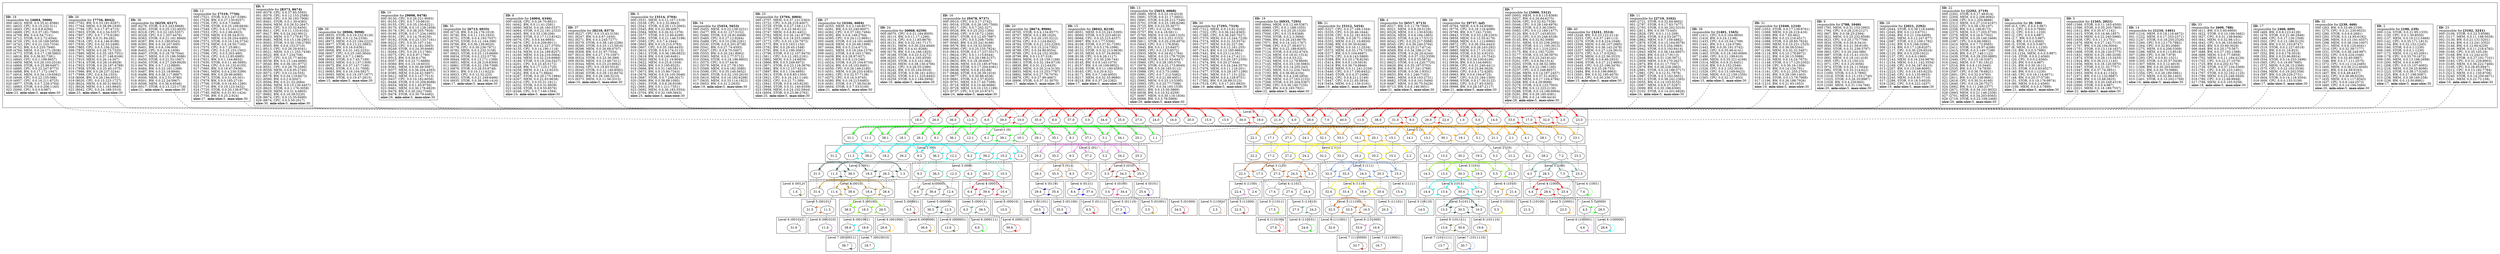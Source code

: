 strict
digraph SkipGraph {

	# vertical
	edge [dir=none style=dashed]
	subgraph {
		"1" -> "1.0" -> "1.1" -> "1.2" -> "1.3" -> "1.4"
		}
	subgraph {
		"2" -> "2.0" -> "2.1" -> "2.2" -> "2.3" -> "2.4" -> "2.5"
		}
	subgraph {
		"32" -> "32.0" -> "32.1" -> "32.2" -> "32.3" -> "32.4" -> "32.5" -> "32.6"
		}
	subgraph {
		"17" -> "17.0" -> "17.1" -> "17.2" -> "17.3" -> "17.4" -> "17.5"
		}
	subgraph {
		"33" -> "33.0" -> "33.1" -> "33.2" -> "33.3" -> "33.4" -> "33.5" -> "33.6" -> "33.7"
		}
	subgraph {
		"9" -> "9.0" -> "9.1" -> "9.2" -> "9.3" -> "9.4" -> "9.5"
		}
	subgraph {
		"31" -> "31.0" -> "31.1" -> "31.2" -> "31.3" -> "31.4" -> "31.5" -> "31.6"
		}
	subgraph {
		"14" -> "14.0" -> "14.1" -> "14.2" -> "14.3" -> "14.4" -> "14.5"
		}
	subgraph {
		"38" -> "38.0" -> "38.1" -> "38.2" -> "38.3" -> "38.4" -> "38.5" -> "38.6" -> "38.7"
		}
	subgraph {
		"5" -> "5.0" -> "5.1" -> "5.2" -> "5.3" -> "5.4" -> "5.5"
		}
	subgraph {
		"29" -> "29.0" -> "29.1" -> "29.2" -> "29.3" -> "29.4" -> "29.5"
		}
	subgraph {
		"22" -> "22.0" -> "22.1" -> "22.2" -> "22.3" -> "22.4" -> "22.5"
		}
	subgraph {
		"11" -> "11.0" -> "11.1" -> "11.2" -> "11.3" -> "11.4" -> "11.5" -> "11.6"
		}
	subgraph {
		"23" -> "23.0" -> "23.1" -> "23.2" -> "23.3" -> "23.4" -> "23.5"
		}
	subgraph {
		"40" -> "40.0"
		}
	subgraph {
		"3" -> "3.0" -> "3.1" -> "3.2" -> "3.3" -> "3.4" -> "3.5"
		}
	subgraph {
		"25" -> "25.0" -> "25.1" -> "25.2" -> "25.3" -> "25.4"
		}
	subgraph {
		"8" -> "8.0" -> "8.1" -> "8.2" -> "8.3" -> "8.4" -> "8.5"
		}
	subgraph {
		"27" -> "27.0" -> "27.1" -> "27.2" -> "27.3" -> "27.4" -> "27.5" -> "27.6"
		}
	subgraph {
		"18" -> "18.0" -> "18.1" -> "18.2" -> "18.3" -> "18.4" -> "18.5" -> "18.6" -> "18.7"
		}
	subgraph {
		"7" -> "7.0" -> "7.1" -> "7.2" -> "7.3" -> "7.4"
		}
	subgraph {
		"21" -> "21.0" -> "21.1" -> "21.2" -> "21.3" -> "21.4" -> "21.5"
		}
	subgraph {
		"34" -> "34.0" -> "34.1" -> "34.2" -> "34.3" -> "34.4" -> "34.5"
		}
	subgraph {
		"13" -> "13.0" -> "13.1" -> "13.2" -> "13.3" -> "13.4" -> "13.5" -> "13.6" -> "13.7"
		}
	subgraph {
		"24" -> "24.0" -> "24.1" -> "24.2" -> "24.3" -> "24.4" -> "24.5" -> "24.6"
		}
	subgraph {
		"36" -> "36.0" -> "36.1" -> "36.2" -> "36.3" -> "36.4" -> "36.5" -> "36.6"
		}
	subgraph {
		"4" -> "4.0" -> "4.1" -> "4.2" -> "4.3" -> "4.4" -> "4.5" -> "4.6"
		}
	subgraph {
		"35" -> "35.0" -> "35.1" -> "35.2" -> "35.3" -> "35.4" -> "35.5"
		}
	subgraph {
		"19" -> "19.0" -> "19.1" -> "19.2" -> "19.3" -> "19.4" -> "19.5" -> "19.6"
		}
	subgraph {
		"30" -> "30.0" -> "30.1" -> "30.2" -> "30.3" -> "30.4" -> "30.5" -> "30.6" -> "30.7"
		}
	subgraph {
		"12" -> "12.0" -> "12.1" -> "12.2" -> "12.3" -> "12.4" -> "12.5" -> "12.6"
		}
	subgraph {
		"26" -> "26.0" -> "26.1" -> "26.2" -> "26.3" -> "26.4" -> "26.5" -> "26.6"
		}
	subgraph {
		"15" -> "15.0" -> "15.1" -> "15.2" -> "15.3" -> "15.4"
		}
	subgraph {
		"37" -> "37.0" -> "37.1" -> "37.2" -> "37.3" -> "37.4" -> "37.5"
		}
	subgraph {
		"6" -> "6.0" -> "6.1" -> "6.2" -> "6.3" -> "6.4" -> "6.5" -> "6.6"
		}
	subgraph {
		"20" -> "20.0" -> "20.1" -> "20.2" -> "20.3" -> "20.4" -> "20.5"
		}
	subgraph {
		"39" -> "39.0" -> "39.1" -> "39.2" -> "39.3" -> "39.4" -> "39.5" -> "39.6"
		}
	subgraph {
		"10" -> "10.0" -> "10.1" -> "10.2" -> "10.3" -> "10.4" -> "10.5"
		}
	subgraph {
		"16" -> "16.0" -> "16.1" -> "16.2" -> "16.3" -> "16.4" -> "16.5" -> "16.6" -> "16.7"
		}
	subgraph {
		"28" -> "28.0" -> "28.1" -> "28.2" -> "28.3" -> "28.4" -> "28.5" -> "28.6"
		}

	# horizontal
	edge [dir=forward, style=solid]
	subgraph cluster_content {
		rank = same
		"1" [shape=box, label=
			<
				<B>ID:</B> 1<BR ALIGN="LEFT"/>
				responsible for <B>[0, 100)</B><BR ALIGN="LEFT"/>
				000 (0.5, CPU, 0.0.0.5:987)<BR ALIGN="LEFT"/>
				001 (1, CPU, 0.0.0.3:7890)<BR ALIGN="LEFT"/>
				002 (2, CPU, 0.0.0.1:1230)<BR ALIGN="LEFT"/>
				003 (2, CPU, 0.0.0.4:987)<BR ALIGN="LEFT"/>
				004 (2.7, BW, 0.0.0.5:987)<BR ALIGN="LEFT"/>
				005 (4, BW, 0.0.0.2:4560)<BR ALIGN="LEFT"/>
				006 (5, STOR, 0.0.0.5:987)<BR ALIGN="LEFT"/>
				007 (8, MEM, 0.0.0.1:1230)<BR ALIGN="LEFT"/>
				008 (10, BW, 0.0.0.3:7890)<BR ALIGN="LEFT"/>
				009 (10.1234, MEM, 0.0.0.5:987)<BR ALIGN="LEFT"/>
				010 (16, STOR, 0.0.0.2:4560)<BR ALIGN="LEFT"/>
				011 (20, CPU, 0.0.0.2:4560)<BR ALIGN="LEFT"/>
				012 (20, BW, 0.0.0.4:987)<BR ALIGN="LEFT"/>
				013 (31, BW, 0.0.30.16:11)<BR ALIGN="LEFT"/>
				014 (33, STOR, 0.0.4.93:6527)<BR ALIGN="LEFT"/>
				015 (40, BW, 0.0.0.1:1230)<BR ALIGN="LEFT"/>
				016 (40, CPU, 0.0.18.114:4671)<BR ALIGN="LEFT"/>
				017 (48, BW, 0.0.20.37:5738)<BR ALIGN="LEFT"/>
				018 (51, STOR, 0.0.19.176:9974)<BR ALIGN="LEFT"/>
				019 (80, MEM, 0.0.0.2:4560)<BR ALIGN="LEFT"/>
				020 (100, MEM, 0.0.0.3:7890)<BR ALIGN="LEFT"/>
			<B>size:</B>21, <B>min-size:</B>5, <B>max-size:</B>30<BR ALIGN="LEFT"/>			>]
		"2" [shape=box, label=
			<
				<B>ID:</B> 2<BR ALIGN="LEFT"/>
				responsible for <B>[100, 239)</B><BR ALIGN="LEFT"/>
				000 (124, STOR, 0.0.21.95:1335)<BR ALIGN="LEFT"/>
				001 (130, CPU, 0.0.1.30:8550)<BR ALIGN="LEFT"/>
				002 (137, MEM, 0.0.19.212:5466)<BR ALIGN="LEFT"/>
				003 (142, CPU, 0.0.35.171:1813)<BR ALIGN="LEFT"/>
				004 (154, BW, 0.0.32.152:1245)<BR ALIGN="LEFT"/>
				005 (160, STOR, 0.0.0.1:1230)<BR ALIGN="LEFT"/>
				006 (160, STOR, 0.0.0.1:1230)<BR ALIGN="LEFT"/>
				007 (172, MEM, 0.0.12.43:2091)<BR ALIGN="LEFT"/>
				008 (178, CPU, 0.0.33.70:1672)<BR ALIGN="LEFT"/>
				009 (195, MEM, 0.0.13.198:2698)<BR ALIGN="LEFT"/>
				010 (200, MEM, 0.0.0.4:987)<BR ALIGN="LEFT"/>
				011 (208, CPU, 0.0.15.107:4092)<BR ALIGN="LEFT"/>
				012 (216, MEM, 0.0.29.25:9096)<BR ALIGN="LEFT"/>
				013 (223, STOR, 0.0.38.17:5245)<BR ALIGN="LEFT"/>
				014 (225, BW, 0.0.27.198:5087)<BR ALIGN="LEFT"/>
				015 (238, MEM, 0.0.38.160:258)<BR ALIGN="LEFT"/>
				016 (239, BW, 0.0.13.50:8981)<BR ALIGN="LEFT"/>
			<B>size:</B>17, <B>min-size:</B>5, <B>max-size:</B>30<BR ALIGN="LEFT"/>			>]
		"32" [shape=box, label=
			<
				<B>ID:</B> 32<BR ALIGN="LEFT"/>
				responsible for <B>[239, 460)</B><BR ALIGN="LEFT"/>
				000 (263, BW, 0.0.33.66:2109)<BR ALIGN="LEFT"/>
				001 (275, CPU, 0.0.21.230:9525)<BR ALIGN="LEFT"/>
				002 (280, STOR, 0.0.6.6:2681)<BR ALIGN="LEFT"/>
				003 (292, STOR, 0.0.14.95:6192)<BR ALIGN="LEFT"/>
				004 (296, MEM, 0.0.15.191:4557)<BR ALIGN="LEFT"/>
				005 (298, MEM, 0.0.38.194:1007)<BR ALIGN="LEFT"/>
				006 (311, MEM, 0.0.6.120:4041)<BR ALIGN="LEFT"/>
				007 (314, CPU, 0.0.32.39:7177)<BR ALIGN="LEFT"/>
				008 (331, STOR, 0.0.38.249:987)<BR ALIGN="LEFT"/>
				009 (332, CPU, 0.0.6.224:1046)<BR ALIGN="LEFT"/>
				010 (335, BW, 0.0.33.40:5887)<BR ALIGN="LEFT"/>
				011 (346, BW, 0.0.17.111:2575)<BR ALIGN="LEFT"/>
				012 (372, CPU, 0.0.12.114:2485)<BR ALIGN="LEFT"/>
				013 (400, MEM, 0.0.36.212:4040)<BR ALIGN="LEFT"/>
				014 (401, BW, 0.0.24.59:9163)<BR ALIGN="LEFT"/>
				015 (407, BW, 0.0.6.49:4437)<BR ALIGN="LEFT"/>
				016 (432, CPU, 0.0.36.98:6226)<BR ALIGN="LEFT"/>
				017 (435, MEM, 0.0.1.117:8343)<BR ALIGN="LEFT"/>
				018 (437, CPU, 0.0.6.144:2573)<BR ALIGN="LEFT"/>
				019 (460, CPU, 0.0.14.194:3484)<BR ALIGN="LEFT"/>
			<B>size:</B>20, <B>min-size:</B>5, <B>max-size:</B>30<BR ALIGN="LEFT"/>			>]
		"17" [shape=box, label=
			<
				<B>ID:</B> 17<BR ALIGN="LEFT"/>
				responsible for <B>[460, 609)</B><BR ALIGN="LEFT"/>
				000 (469, BW, 0.0.8.123:4128)<BR ALIGN="LEFT"/>
				001 (479, STOR, 0.0.21.96:2946)<BR ALIGN="LEFT"/>
				002 (489, CPU, 0.0.17.126:1506)<BR ALIGN="LEFT"/>
				003 (502, CPU, 0.0.12.186:5125)<BR ALIGN="LEFT"/>
				004 (506, BW, 0.0.31.103:8747)<BR ALIGN="LEFT"/>
				005 (519, STOR, 0.0.2.227:6518)<BR ALIGN="LEFT"/>
				006 (531, BW, 0.0.31.16:823)<BR ALIGN="LEFT"/>
				007 (552, BW, 0.0.9.178:3018)<BR ALIGN="LEFT"/>
				008 (552, BW, 0.0.23.96:8924)<BR ALIGN="LEFT"/>
				009 (554, STOR, 0.0.14.253:3496)<BR ALIGN="LEFT"/>
				010 (565, CPU, 0.0.19.69:7685)<BR ALIGN="LEFT"/>
				011 (572, MEM, 0.0.26.15:2366)<BR ALIGN="LEFT"/>
				012 (575, CPU, 0.0.22.163:3536)<BR ALIGN="LEFT"/>
				013 (584, MEM, 0.0.19.202:558)<BR ALIGN="LEFT"/>
				014 (597, BW, 0.0.29.229:2731)<BR ALIGN="LEFT"/>
				015 (604, STOR, 0.0.14.118:3504)<BR ALIGN="LEFT"/>
				016 (609, CPU, 0.0.0.133:3158)<BR ALIGN="LEFT"/>
			<B>size:</B>17, <B>min-size:</B>5, <B>max-size:</B>30<BR ALIGN="LEFT"/>			>]
		"33" [shape=box, label=
			<
				<B>ID:</B> 33<BR ALIGN="LEFT"/>
				responsible for <B>[609, 788)</B><BR ALIGN="LEFT"/>
				000 (611, BW, 0.0.5.60:6900)<BR ALIGN="LEFT"/>
				001 (622, STOR, 0.0.10.199:3462)<BR ALIGN="LEFT"/>
				002 (627, CPU, 0.0.31.138:9406)<BR ALIGN="LEFT"/>
				003 (641, MEM, 0.0.32.98:151)<BR ALIGN="LEFT"/>
				004 (643, CPU, 0.0.36.103:6634)<BR ALIGN="LEFT"/>
				005 (645, BW, 0.0.33.60:3029)<BR ALIGN="LEFT"/>
				006 (649, BW, 0.0.20.175:567)<BR ALIGN="LEFT"/>
				007 (688, BW, 0.0.27.192:1588)<BR ALIGN="LEFT"/>
				008 (689, MEM, 0.0.0.77:5859)<BR ALIGN="LEFT"/>
				009 (702, MEM, 0.0.11.184:4126)<BR ALIGN="LEFT"/>
				010 (702, CPU, 0.0.22.27:1079)<BR ALIGN="LEFT"/>
				011 (725, BW, 0.0.4.202:5176)<BR ALIGN="LEFT"/>
				012 (726, STOR, 0.0.37.104:5369)<BR ALIGN="LEFT"/>
				013 (761, CPU, 0.0.35.223:1491)<BR ALIGN="LEFT"/>
				014 (767, STOR, 0.0.32.162:1125)<BR ALIGN="LEFT"/>
				015 (780, MEM, 0.0.23.246:5920)<BR ALIGN="LEFT"/>
				016 (780, CPU, 0.0.12.69:9948)<BR ALIGN="LEFT"/>
				017 (788, MEM, 0.0.0.105:5258)<BR ALIGN="LEFT"/>
			<B>size:</B>18, <B>min-size:</B>5, <B>max-size:</B>30<BR ALIGN="LEFT"/>			>]
		"9" [shape=box, label=
			<
				<B>ID:</B> 9<BR ALIGN="LEFT"/>
				responsible for <B>[788, 1040)</B><BR ALIGN="LEFT"/>
				000 (793, MEM, 0.0.31.153:2993)<BR ALIGN="LEFT"/>
				001 (794, CPU, 0.0.28.216:2127)<BR ALIGN="LEFT"/>
				002 (807, BW, 0.0.38.25:2394)<BR ALIGN="LEFT"/>
				003 (822, MEM, 0.0.25.232:8508)<BR ALIGN="LEFT"/>
				004 (823, CPU, 0.0.25.175:7708)<BR ALIGN="LEFT"/>
				005 (834, STOR, 0.0.35.9:3410)<BR ALIGN="LEFT"/>
				006 (850, STOR, 0.0.21.59:8100)<BR ALIGN="LEFT"/>
				007 (850, STOR, 0.0.31.239:3797)<BR ALIGN="LEFT"/>
				008 (863, CPU, 0.0.20.244:389)<BR ALIGN="LEFT"/>
				009 (887, STOR, 0.0.15.41:1015)<BR ALIGN="LEFT"/>
				010 (892, MEM, 0.0.18.141:418)<BR ALIGN="LEFT"/>
				011 (905, CPU, 0.0.13.150:23)<BR ALIGN="LEFT"/>
				012 (971, CPU, 0.0.3.25:3056)<BR ALIGN="LEFT"/>
				013 (974, STOR, 0.0.24.11:5644)<BR ALIGN="LEFT"/>
				014 (992, STOR, 0.0.33.214:622)<BR ALIGN="LEFT"/>
				015 (1000, STOR, 0.0.0.3:7890)<BR ALIGN="LEFT"/>
				016 (1018, STOR, 0.0.13.153:1740)<BR ALIGN="LEFT"/>
				017 (1025, STOR, 0.0.26.20:9987)<BR ALIGN="LEFT"/>
				018 (1028, BW, 0.0.4.230:665)<BR ALIGN="LEFT"/>
				019 (1040, MEM, 0.0.31.134:766)<BR ALIGN="LEFT"/>
			<B>size:</B>20, <B>min-size:</B>5, <B>max-size:</B>30<BR ALIGN="LEFT"/>			>]
		"31" [shape=box, label=
			<
				<B>ID:</B> 31<BR ALIGN="LEFT"/>
				responsible for <B>[1040, 1210)</B><BR ALIGN="LEFT"/>
				000 (1053, STOR, 0.0.17.139:9761)<BR ALIGN="LEFT"/>
				001 (1068, MEM, 0.0.26.219:416)<BR ALIGN="LEFT"/>
				002 (1069, BW, 0.0.7.65:462)<BR ALIGN="LEFT"/>
				003 (1080, BW, 0.0.23.216:4517)<BR ALIGN="LEFT"/>
				004 (1088, STOR, 0.0.28.85:7624)<BR ALIGN="LEFT"/>
				005 (1090, MEM, 0.0.10.231:1525)<BR ALIGN="LEFT"/>
				006 (1096, BW, 0.0.36.58:5344)<BR ALIGN="LEFT"/>
				007 (1106, MEM, 0.0.32.32:3497)<BR ALIGN="LEFT"/>
				008 (1118, BW, 0.0.10.178:8072)<BR ALIGN="LEFT"/>
				009 (1122, BW, 0.0.26.15:5988)<BR ALIGN="LEFT"/>
				010 (1126, MEM, 0.0.14.24:7675)<BR ALIGN="LEFT"/>
				011 (1148, STOR, 0.0.17.120:2502)<BR ALIGN="LEFT"/>
				012 (1159, CPU, 0.0.30.16:1308)<BR ALIGN="LEFT"/>
				013 (1170, BW, 0.0.14.134:791)<BR ALIGN="LEFT"/>
				014 (1181, CPU, 0.0.21.255:2765)<BR ALIGN="LEFT"/>
				015 (1192, BW, 0.0.28.190:1403)<BR ALIGN="LEFT"/>
				016 (1194, STOR, 0.0.13.78:7968)<BR ALIGN="LEFT"/>
				017 (1196, BW, 0.0.26.188:7926)<BR ALIGN="LEFT"/>
				018 (1210, BW, 0.0.21.93:1953)<BR ALIGN="LEFT"/>
			<B>size:</B>19, <B>min-size:</B>5, <B>max-size:</B>30<BR ALIGN="LEFT"/>			>]
		"14" [shape=box, label=
			<
				<B>ID:</B> 14<BR ALIGN="LEFT"/>
				responsible for <B>[1210, 1401)</B><BR ALIGN="LEFT"/>
				000 (1216, MEM, 0.0.18.116:4672)<BR ALIGN="LEFT"/>
				001 (1222, MEM, 0.0.17.253:2371)<BR ALIGN="LEFT"/>
				002 (1247, STOR, 0.0.18.255:2526)<BR ALIGN="LEFT"/>
				003 (1260, CPU, 0.0.13.175:7882)<BR ALIGN="LEFT"/>
				004 (1264, CPU, 0.0.32.83:2089)<BR ALIGN="LEFT"/>
				005 (1275, MEM, 0.0.4.206:5309)<BR ALIGN="LEFT"/>
				006 (1286, MEM, 0.0.6.113:8518)<BR ALIGN="LEFT"/>
				007 (1289, CPU, 0.0.36.7:978)<BR ALIGN="LEFT"/>
				008 (1293, CPU, 0.0.0.81:1521)<BR ALIGN="LEFT"/>
				009 (1305, STOR, 0.0.25.57:5438)<BR ALIGN="LEFT"/>
				010 (1307, MEM, 0.0.3.12:4919)<BR ALIGN="LEFT"/>
				011 (1308, BW, 0.0.30.203:8260)<BR ALIGN="LEFT"/>
				012 (1321, BW, 0.0.30.70:5866)<BR ALIGN="LEFT"/>
				013 (1354, CPU, 0.0.26.180:5861)<BR ALIGN="LEFT"/>
				014 (1373, MEM, 0.0.32.90:1403)<BR ALIGN="LEFT"/>
				015 (1401, STOR, 0.0.13.202:1769)<BR ALIGN="LEFT"/>
			<B>size:</B>16, <B>min-size:</B>5, <B>max-size:</B>30<BR ALIGN="LEFT"/>			>]
		"38" [shape=box, label=
			<
				<B>ID:</B> 38<BR ALIGN="LEFT"/>
				responsible for <B>[1401, 1565)</B><BR ALIGN="LEFT"/>
				000 (1411, CPU, 0.0.0.164:9650)<BR ALIGN="LEFT"/>
				001 (1416, BW, 0.0.24.12:98)<BR ALIGN="LEFT"/>
				002 (1433, CPU, 0.0.10.54:1709)<BR ALIGN="LEFT"/>
				003 (1441, BW, 0.0.1.124:5786)<BR ALIGN="LEFT"/>
				004 (1443, BW, 0.0.30.191:3742)<BR ALIGN="LEFT"/>
				005 (1462, CPU, 0.0.35.48:4141)<BR ALIGN="LEFT"/>
				006 (1463, STOR, 0.0.19.160:6069)<BR ALIGN="LEFT"/>
				007 (1490, CPU, 0.0.21.199:610)<BR ALIGN="LEFT"/>
				008 (1490, MEM, 0.0.35.221:4168)<BR ALIGN="LEFT"/>
				009 (1514, MEM, 0.0.9.31:6451)<BR ALIGN="LEFT"/>
				010 (1516, BW, 0.0.5.152:2546)<BR ALIGN="LEFT"/>
				011 (1526, CPU, 0.0.2.102:3016)<BR ALIGN="LEFT"/>
				012 (1529, CPU, 0.0.13.169:9423)<BR ALIGN="LEFT"/>
				013 (1546, MEM, 0.0.12.159:1550)<BR ALIGN="LEFT"/>
				014 (1565, CPU, 0.0.32.127:653)<BR ALIGN="LEFT"/>
			<B>size:</B>15, <B>min-size:</B>5, <B>max-size:</B>30<BR ALIGN="LEFT"/>			>]
		"5" [shape=box, label=
			<
				<B>ID:</B> 5<BR ALIGN="LEFT"/>
				responsible for <B>[1565, 2021)</B><BR ALIGN="LEFT"/>
				000 (1566, STOR, 0.0.11.163:4500)<BR ALIGN="LEFT"/>
				001 (1596, STOR, 0.0.35.205:7805)<BR ALIGN="LEFT"/>
				002 (1612, BW, 0.0.30.47:1142)<BR ALIGN="LEFT"/>
				003 (1615, STOR, 0.0.16.66:1857)<BR ALIGN="LEFT"/>
				004 (1619, MEM, 0.0.22.240:5966)<BR ALIGN="LEFT"/>
				005 (1638, CPU, 0.0.11.3:1751)<BR ALIGN="LEFT"/>
				006 (1676, MEM, 0.0.27.142:7115)<BR ALIGN="LEFT"/>
				007 (1707, BW, 0.0.26.104:5004)<BR ALIGN="LEFT"/>
				008 (1751, STOR, 0.0.13.118:1637)<BR ALIGN="LEFT"/>
				009 (1808, STOR, 0.0.28.120:5775)<BR ALIGN="LEFT"/>
				010 (1831, MEM, 0.0.25.180:3258)<BR ALIGN="LEFT"/>
				011 (1874, STOR, 0.0.28.115:3435)<BR ALIGN="LEFT"/>
				012 (1924, BW, 0.0.36.212:1145)<BR ALIGN="LEFT"/>
				013 (1936, MEM, 0.0.18.120:5870)<BR ALIGN="LEFT"/>
				014 (1947, STOR, 0.0.31.32:7757)<BR ALIGN="LEFT"/>
				015 (1947, BW, 0.0.37.74:3851)<BR ALIGN="LEFT"/>
				016 (1953, MEM, 0.0.8.41:1343)<BR ALIGN="LEFT"/>
				017 (1971, BW, 0.0.12.132:9887)<BR ALIGN="LEFT"/>
				018 (1980, BW, 0.0.10.68:5825)<BR ALIGN="LEFT"/>
				019 (1990, STOR, 0.0.20.249:4319)<BR ALIGN="LEFT"/>
				020 (2000, STOR, 0.0.0.4:987)<BR ALIGN="LEFT"/>
				021 (2021, MEM, 0.0.18.189:7557)<BR ALIGN="LEFT"/>
			<B>size:</B>22, <B>min-size:</B>5, <B>max-size:</B>30<BR ALIGN="LEFT"/>			>]
		"29" [shape=box, label=
			<
				<B>ID:</B> 29<BR ALIGN="LEFT"/>
				responsible for <B>[2021, 2292)</B><BR ALIGN="LEFT"/>
				000 (2044, STOR, 0.0.38.116:4406)<BR ALIGN="LEFT"/>
				001 (2045, BW, 0.0.12.0:6731)<BR ALIGN="LEFT"/>
				002 (2046, BW, 0.0.21.104:6409)<BR ALIGN="LEFT"/>
				003 (2062, MEM, 0.0.12.247:877)<BR ALIGN="LEFT"/>
				004 (2087, STOR, 0.0.2.109:1782)<BR ALIGN="LEFT"/>
				005 (2102, BW, 0.0.5.166:3296)<BR ALIGN="LEFT"/>
				006 (2114, BW, 0.0.17.128:6207)<BR ALIGN="LEFT"/>
				007 (2117, CPU, 0.0.30.229:9524)<BR ALIGN="LEFT"/>
				008 (2120, BW, 0.0.5.229:1922)<BR ALIGN="LEFT"/>
				009 (2137, CPU, 0.0.6.0:1969)<BR ALIGN="LEFT"/>
				010 (2143, MEM, 0.0.16.234:9876)<BR ALIGN="LEFT"/>
				011 (2154, MEM, 0.0.11.142:3554)<BR ALIGN="LEFT"/>
				012 (2169, CPU, 0.0.34.187:8415)<BR ALIGN="LEFT"/>
				013 (2207, BW, 0.0.13.248:8095)<BR ALIGN="LEFT"/>
				014 (2223, CPU, 0.0.18.183:9225)<BR ALIGN="LEFT"/>
				015 (2240, CPU, 0.0.3.135:9933)<BR ALIGN="LEFT"/>
				016 (2245, MEM, 0.0.8.93:7710)<BR ALIGN="LEFT"/>
				017 (2286, STOR, 0.0.18.5:6020)<BR ALIGN="LEFT"/>
				018 (2292, CPU, 0.0.6.222:1637)<BR ALIGN="LEFT"/>
			<B>size:</B>19, <B>min-size:</B>5, <B>max-size:</B>30<BR ALIGN="LEFT"/>			>]
		"22" [shape=box, label=
			<
				<B>ID:</B> 22<BR ALIGN="LEFT"/>
				responsible for <B>[2292, 2719)</B><BR ALIGN="LEFT"/>
				000 (2302, STOR, 0.0.17.48:614)<BR ALIGN="LEFT"/>
				001 (2304, MEM, 0.0.2.206:9082)<BR ALIGN="LEFT"/>
				002 (2306, CPU, 0.0.1.205:8886)<BR ALIGN="LEFT"/>
				003 (2313, MEM, 0.0.27.210:4167)<BR ALIGN="LEFT"/>
				004 (2322, CPU, 0.0.38.130:197)<BR ALIGN="LEFT"/>
				005 (2336, BW, 0.0.2.186:8173)<BR ALIGN="LEFT"/>
				006 (2375, MEM, 0.0.17.203:5730)<BR ALIGN="LEFT"/>
				007 (2376, MEM, 0.0.16.6:7302)<BR ALIGN="LEFT"/>
				008 (2379, MEM, 0.0.29.146:3469)<BR ALIGN="LEFT"/>
				009 (2387, CPU, 0.0.6.66:5862)<BR ALIGN="LEFT"/>
				010 (2410, MEM, 0.0.7.72:9565)<BR ALIGN="LEFT"/>
				011 (2411, STOR, 0.0.29.97:4266)<BR ALIGN="LEFT"/>
				012 (2415, STOR, 0.0.3.149:7198)<BR ALIGN="LEFT"/>
				013 (2436, BW, 0.0.27.148:1122)<BR ALIGN="LEFT"/>
				014 (2439, STOR, 0.0.29.250:9885)<BR ALIGN="LEFT"/>
				015 (2440, CPU, 0.0.15.18:3297)<BR ALIGN="LEFT"/>
				016 (2442, MEM, 0.0.7.81:1812)<BR ALIGN="LEFT"/>
				017 (2516, BW, 0.0.8.110:3445)<BR ALIGN="LEFT"/>
				018 (2535, BW, 0.0.11.74:7839)<BR ALIGN="LEFT"/>
				019 (2587, CPU, 0.0.36.78:6821)<BR ALIGN="LEFT"/>
				020 (2601, CPU, 0.0.32.0:4783)<BR ALIGN="LEFT"/>
				021 (2611, BW, 0.0.25.108:9681)<BR ALIGN="LEFT"/>
				022 (2618, CPU, 0.0.30.31:6160)<BR ALIGN="LEFT"/>
				023 (2640, CPU, 0.0.19.26:7527)<BR ALIGN="LEFT"/>
				024 (2662, BW, 0.0.11.246:2377)<BR ALIGN="LEFT"/>
				025 (2671, STOR, 0.0.34.101:8032)<BR ALIGN="LEFT"/>
				026 (2693, MEM, 0.0.21.146:2356)<BR ALIGN="LEFT"/>
				027 (2701, MEM, 0.0.34.203:9365)<BR ALIGN="LEFT"/>
				028 (2719, STOR, 0.0.23.108:2466)<BR ALIGN="LEFT"/>
			<B>size:</B>29, <B>min-size:</B>5, <B>max-size:</B>30<BR ALIGN="LEFT"/>			>]
		"11" [shape=box, label=
			<
				<B>ID:</B> 11<BR ALIGN="LEFT"/>
				responsible for <B>[2719, 3102)</B><BR ALIGN="LEFT"/>
				000 (2721, STOR, 0.0.32.64:4602)<BR ALIGN="LEFT"/>
				001 (2787, STOR, 0.0.17.83:7477)<BR ALIGN="LEFT"/>
				002 (2793, STOR, 0.0.30.202:5310)<BR ALIGN="LEFT"/>
				003 (2811, BW, 0.0.30.73:445)<BR ALIGN="LEFT"/>
				004 (2828, CPU, 0.0.1.112:209)<BR ALIGN="LEFT"/>
				005 (2854, STOR, 0.0.4.53:2677)<BR ALIGN="LEFT"/>
				006 (2862, MEM, 0.0.7.159:4882)<BR ALIGN="LEFT"/>
				007 (2876, STOR, 0.0.15.164:9578)<BR ALIGN="LEFT"/>
				008 (2916, MEM, 0.0.5.254:3983)<BR ALIGN="LEFT"/>
				009 (2942, STOR, 0.0.5.192:6414)<BR ALIGN="LEFT"/>
				010 (2943, MEM, 0.0.38.144:6857)<BR ALIGN="LEFT"/>
				011 (2945, BW, 0.0.23.17:9113)<BR ALIGN="LEFT"/>
				012 (2948, BW, 0.0.31.126:3971)<BR ALIGN="LEFT"/>
				013 (2959, MEM, 0.0.9.170:2627)<BR ALIGN="LEFT"/>
				014 (2974, BW, 0.0.31.17:7047)<BR ALIGN="LEFT"/>
				015 (2979, BW, 0.0.26.228:2863)<BR ALIGN="LEFT"/>
				016 (2981, STOR, 0.0.14.186:5717)<BR ALIGN="LEFT"/>
				017 (2981, CPU, 0.0.12.51:7879)<BR ALIGN="LEFT"/>
				018 (2987, STOR, 0.0.3.162:5651)<BR ALIGN="LEFT"/>
				019 (3013, STOR, 0.0.38.242:2365)<BR ALIGN="LEFT"/>
				020 (3055, BW, 0.0.14.103:9155)<BR ALIGN="LEFT"/>
				021 (3067, MEM, 0.0.9.27:5297)<BR ALIGN="LEFT"/>
				022 (3099, BW, 0.0.35.196:6390)<BR ALIGN="LEFT"/>
				023 (3102, STOR, 0.0.14.201:6826)<BR ALIGN="LEFT"/>
			<B>size:</B>24, <B>min-size:</B>5, <B>max-size:</B>30<BR ALIGN="LEFT"/>			>]
		"23" [shape=box, label=
			<
				<B>ID:</B> 23<BR ALIGN="LEFT"/>
				responsible for <B>[3102, 3241)</B><BR ALIGN="LEFT"/>
				000 (3109, STOR, 0.0.22.5:8596)<BR ALIGN="LEFT"/>
				001 (3117, MEM, 0.0.11.198:5028)<BR ALIGN="LEFT"/>
				002 (3130, BW, 0.0.21.131:5201)<BR ALIGN="LEFT"/>
				003 (3144, BW, 0.0.13.241:3352)<BR ALIGN="LEFT"/>
				004 (3146, BW, 0.0.12.60:4229)<BR ALIGN="LEFT"/>
				005 (3149, MEM, 0.0.11.218:4782)<BR ALIGN="LEFT"/>
				006 (3166, CPU, 0.0.35.105:29)<BR ALIGN="LEFT"/>
				007 (3168, BW, 0.0.12.242:415)<BR ALIGN="LEFT"/>
				008 (3178, STOR, 0.0.27.191:7101)<BR ALIGN="LEFT"/>
				009 (3183, CPU, 0.0.31.229:8903)<BR ALIGN="LEFT"/>
				010 (3185, MEM, 0.0.36.222:7466)<BR ALIGN="LEFT"/>
				011 (3195, CPU, 0.0.28.65:6947)<BR ALIGN="LEFT"/>
				012 (3212, CPU, 0.0.13.192:7784)<BR ALIGN="LEFT"/>
				013 (3213, MEM, 0.0.1.150:8706)<BR ALIGN="LEFT"/>
				014 (3240, STOR, 0.0.14.250:4671)<BR ALIGN="LEFT"/>
				015 (3241, MEM, 0.0.22.72:158)<BR ALIGN="LEFT"/>
			<B>size:</B>16, <B>min-size:</B>5, <B>max-size:</B>30<BR ALIGN="LEFT"/>			>]
		"40" [shape=box, label=
			<
				<B>ID:</B> 40<BR ALIGN="LEFT"/>
				responsible for <B>[3241, 3514)</B><BR ALIGN="LEFT"/>
				000 (3248, BW, 0.0.23.122:2114)<BR ALIGN="LEFT"/>
				001 (3253, CPU, 0.0.37.140:113)<BR ALIGN="LEFT"/>
				002 (3276, STOR, 0.0.8.224:1048)<BR ALIGN="LEFT"/>
				003 (3306, MEM, 0.0.36.107:2885)<BR ALIGN="LEFT"/>
				004 (3357, MEM, 0.0.36.142:2478)<BR ALIGN="LEFT"/>
				005 (3357, MEM, 0.0.27.124:3815)<BR ALIGN="LEFT"/>
				006 (3370, CPU, 0.0.17.0:5292)<BR ALIGN="LEFT"/>
				007 (3378, MEM, 0.0.22.36:3533)<BR ALIGN="LEFT"/>
				008 (3407, STOR, 0.0.6.66:2933)<BR ALIGN="LEFT"/>
				009 (3408, STOR, 0.0.27.212:9691)<BR ALIGN="LEFT"/>
				010 (3445, CPU, 0.0.23.196:3476)<BR ALIGN="LEFT"/>
				011 (3450, BW, 0.0.25.28:753)<BR ALIGN="LEFT"/>
				012 (3484, BW, 0.0.0.196:9963)<BR ALIGN="LEFT"/>
				013 (3501, BW, 0.0.32.195:4070)<BR ALIGN="LEFT"/>
				014 (3514, CPU, 0.0.30.236:723)<BR ALIGN="LEFT"/>
			<B>size:</B>15, <B>min-size:</B>5, <B>max-size:</B>30<BR ALIGN="LEFT"/>			>]
		"3" [shape=box, label=
			<
				<B>ID:</B> 3<BR ALIGN="LEFT"/>
				responsible for <B>[3514, 3704)</B><BR ALIGN="LEFT"/>
				000 (3531, MEM, 0.0.12.107:1319)<BR ALIGN="LEFT"/>
				001 (3539, CPU, 0.0.2.32:9843)<BR ALIGN="LEFT"/>
				002 (3541, STOR, 0.0.26.115:3065)<BR ALIGN="LEFT"/>
				003 (3545, BW, 0.0.22.99:4987)<BR ALIGN="LEFT"/>
				004 (3564, MEM, 0.0.26.52:1378)<BR ALIGN="LEFT"/>
				005 (3577, STOR, 0.0.13.60:4299)<BR ALIGN="LEFT"/>
				006 (3581, STOR, 0.0.21.148:3196)<BR ALIGN="LEFT"/>
				007 (3593, CPU, 0.0.7.4:1644)<BR ALIGN="LEFT"/>
				008 (3603, BW, 0.0.15.215:3783)<BR ALIGN="LEFT"/>
				009 (3607, CPU, 0.0.35.168:4435)<BR ALIGN="LEFT"/>
				010 (3610, STOR, 0.0.9.174:3115)<BR ALIGN="LEFT"/>
				011 (3613, STOR, 0.0.36.196:6822)<BR ALIGN="LEFT"/>
				012 (3619, BW, 0.0.8.140:6481)<BR ALIGN="LEFT"/>
				013 (3620, MEM, 0.0.21.19:9040)<BR ALIGN="LEFT"/>
				014 (3622, MEM, 0.0.25.8:1559)<BR ALIGN="LEFT"/>
				015 (3650, BW, 0.0.3.195:8525)<BR ALIGN="LEFT"/>
				016 (3666, BW, 0.0.31.140:5811)<BR ALIGN="LEFT"/>
				017 (3673, BW, 0.0.15.80:7343)<BR ALIGN="LEFT"/>
				018 (3676, MEM, 0.0.19.105:3046)<BR ALIGN="LEFT"/>
				019 (3687, STOR, 0.0.7.248:3017)<BR ALIGN="LEFT"/>
				020 (3690, BW, 0.0.38.88:1095)<BR ALIGN="LEFT"/>
				021 (3691, STOR, 0.0.8.26:9336)<BR ALIGN="LEFT"/>
				022 (3691, BW, 0.0.1.211:7351)<BR ALIGN="LEFT"/>
				023 (3692, MEM, 0.0.36.183:3554)<BR ALIGN="LEFT"/>
				024 (3704, BW, 0.0.32.169:3843)<BR ALIGN="LEFT"/>
			<B>size:</B>25, <B>min-size:</B>5, <B>max-size:</B>30<BR ALIGN="LEFT"/>			>]
		"25" [shape=box, label=
			<
				<B>ID:</B> 25<BR ALIGN="LEFT"/>
				responsible for <B>[3704, 4004)</B><BR ALIGN="LEFT"/>
				000 (3707, MEM, 0.0.37.121:5363)<BR ALIGN="LEFT"/>
				001 (3722, CPU, 0.0.28.219:4007)<BR ALIGN="LEFT"/>
				002 (3729, STOR, 0.0.27.158:1117)<BR ALIGN="LEFT"/>
				003 (3730, CPU, 0.0.23.56:6112)<BR ALIGN="LEFT"/>
				004 (3747, MEM, 0.0.8.81:4451)<BR ALIGN="LEFT"/>
				005 (3762, MEM, 0.0.26.141:9776)<BR ALIGN="LEFT"/>
				006 (3773, MEM, 0.0.19.253:1669)<BR ALIGN="LEFT"/>
				007 (3773, CPU, 0.0.10.120:7972)<BR ALIGN="LEFT"/>
				008 (3775, BW, 0.0.5.163:1150)<BR ALIGN="LEFT"/>
				009 (3782, BW, 0.0.29.45:1548)<BR ALIGN="LEFT"/>
				010 (3791, BW, 0.0.2.190:3081)<BR ALIGN="LEFT"/>
				011 (3796, STOR, 0.0.12.107:9470)<BR ALIGN="LEFT"/>
				012 (3811, CPU, 0.0.12.182:2181)<BR ALIGN="LEFT"/>
				013 (3862, MEM, 0.0.5.14:6859)<BR ALIGN="LEFT"/>
				014 (3866, BW, 0.0.5.249:4972)<BR ALIGN="LEFT"/>
				015 (3871, STOR, 0.0.23.118:3676)<BR ALIGN="LEFT"/>
				016 (3881, BW, 0.0.12.157:4210)<BR ALIGN="LEFT"/>
				017 (3897, BW, 0.0.1.134:4895)<BR ALIGN="LEFT"/>
				018 (3913, STOR, 0.0.8.85:1350)<BR ALIGN="LEFT"/>
				019 (3921, CPU, 0.0.16.141:1140)<BR ALIGN="LEFT"/>
				020 (3922, CPU, 0.0.21.71:389)<BR ALIGN="LEFT"/>
				021 (3941, STOR, 0.0.6.163:9230)<BR ALIGN="LEFT"/>
				022 (3946, STOR, 0.0.31.140:9359)<BR ALIGN="LEFT"/>
				023 (3958, MEM, 0.0.24.102:5844)<BR ALIGN="LEFT"/>
				024 (4004, STOR, 0.0.23.96:2762)<BR ALIGN="LEFT"/>
			<B>size:</B>25, <B>min-size:</B>5, <B>max-size:</B>30<BR ALIGN="LEFT"/>			>]
		"8" [shape=box, label=
			<
				<B>ID:</B> 8<BR ALIGN="LEFT"/>
				responsible for <B>[4004, 4346)</B><BR ALIGN="LEFT"/>
				000 (4028, CPU, 0.0.26.70:8621)<BR ALIGN="LEFT"/>
				001 (4042, BW, 0.0.11.41:2581)<BR ALIGN="LEFT"/>
				002 (4060, MEM, 0.0.26.160:5337)<BR ALIGN="LEFT"/>
				003 (4064, STOR, 0.0.22.181:2333)<BR ALIGN="LEFT"/>
				004 (4065, BW, 0.0.33.138:206)<BR ALIGN="LEFT"/>
				005 (4069, STOR, 0.0.17.113:8162)<BR ALIGN="LEFT"/>
				006 (4076, CPU, 0.0.6.44:9893)<BR ALIGN="LEFT"/>
				007 (4076, CPU, 0.0.9.209:9011)<BR ALIGN="LEFT"/>
				008 (4129, MEM, 0.0.12.227:3705)<BR ALIGN="LEFT"/>
				009 (4135, CPU, 0.0.14.190:1118)<BR ALIGN="LEFT"/>
				010 (4154, MEM, 0.0.24.189:8257)<BR ALIGN="LEFT"/>
				011 (4160, MEM, 0.0.24.216:5064)<BR ALIGN="LEFT"/>
				012 (4184, MEM, 0.0.32.216:6989)<BR ALIGN="LEFT"/>
				013 (4189, STOR, 0.0.19.234:5427)<BR ALIGN="LEFT"/>
				014 (4201, CPU, 0.0.23.45:5172)<BR ALIGN="LEFT"/>
				015 (4248, BW, 0.0.17.125:1720)<BR ALIGN="LEFT"/>
				016 (4256, MEM, 0.0.14.12:9233)<BR ALIGN="LEFT"/>
				017 (4262, BW, 0.0.4.71:8844)<BR ALIGN="LEFT"/>
				018 (4267, STOR, 0.0.20.175:1984)<BR ALIGN="LEFT"/>
				019 (4307, MEM, 0.0.22.83:9638)<BR ALIGN="LEFT"/>
				020 (4310, CPU, 0.0.33.31:1811)<BR ALIGN="LEFT"/>
				021 (4332, STOR, 0.0.0.31:8939)<BR ALIGN="LEFT"/>
				022 (4338, STOR, 0.0.9.55:8576)<BR ALIGN="LEFT"/>
				023 (4346, CPU, 0.0.7.146:1594)<BR ALIGN="LEFT"/>
			<B>size:</B>24, <B>min-size:</B>5, <B>max-size:</B>30<BR ALIGN="LEFT"/>			>]
		"27" [shape=box, label=
			<
				<B>ID:</B> 27<BR ALIGN="LEFT"/>
				responsible for <B>[4346, 4604)</B><BR ALIGN="LEFT"/>
				000 (4355, MEM, 0.0.3.149:8077)<BR ALIGN="LEFT"/>
				001 (4361, BW, 0.0.33.240:9007)<BR ALIGN="LEFT"/>
				002 (4362, CPU, 0.0.37.182:7494)<BR ALIGN="LEFT"/>
				003 (4392, BW, 0.0.6.149:2764)<BR ALIGN="LEFT"/>
				004 (4395, CPU, 0.0.24.112:9691)<BR ALIGN="LEFT"/>
				005 (4406, STOR, 0.0.14.161:4480)<BR ALIGN="LEFT"/>
				006 (4428, MEM, 0.0.20.48:1999)<BR ALIGN="LEFT"/>
				007 (4444, BW, 0.0.5.214:4713)<BR ALIGN="LEFT"/>
				008 (4451, MEM, 0.0.18.244:1579)<BR ALIGN="LEFT"/>
				009 (4452, STOR, 0.0.8.163:1780)<BR ALIGN="LEFT"/>
				010 (4459, BW, 0.0.28.97:927)<BR ALIGN="LEFT"/>
				011 (4519, BW, 0.0.8.115:246)<BR ALIGN="LEFT"/>
				012 (4524, STOR, 0.0.25.104:6734)<BR ALIGN="LEFT"/>
				013 (4524, BW, 0.0.18.102:8491)<BR ALIGN="LEFT"/>
				014 (4550, CPU, 0.0.26.149:2180)<BR ALIGN="LEFT"/>
				015 (4551, MEM, 0.0.26.233:4383)<BR ALIGN="LEFT"/>
				016 (4561, CPU, 0.0.32.57:7138)<BR ALIGN="LEFT"/>
				017 (4575, CPU, 0.0.16.3:9745)<BR ALIGN="LEFT"/>
				018 (4580, BW, 0.0.18.213:6483)<BR ALIGN="LEFT"/>
				019 (4581, STOR, 0.0.17.36:5418)<BR ALIGN="LEFT"/>
				020 (4604, STOR, 0.0.7.53:5100)<BR ALIGN="LEFT"/>
			<B>size:</B>21, <B>min-size:</B>5, <B>max-size:</B>30<BR ALIGN="LEFT"/>			>]
		"18" [shape=box, label=
			<
				<B>ID:</B> 18<BR ALIGN="LEFT"/>
				responsible for <B>[4604, 5000)</B><BR ALIGN="LEFT"/>
				000 (4610, MEM, 0.0.35.41:8386)<BR ALIGN="LEFT"/>
				001 (4625, CPU, 0.0.15.232:311)<BR ALIGN="LEFT"/>
				002 (4643, CPU, 0.0.8.8:4294)<BR ALIGN="LEFT"/>
				003 (4689, CPU, 0.0.37.181:7060)<BR ALIGN="LEFT"/>
				004 (4708, BW, 0.0.6.54:7141)<BR ALIGN="LEFT"/>
				005 (4712, STOR, 0.0.2.72:4544)<BR ALIGN="LEFT"/>
				006 (4720, CPU, 0.0.16.169:5959)<BR ALIGN="LEFT"/>
				007 (4743, CPU, 0.0.21.103:7334)<BR ALIGN="LEFT"/>
				008 (4752, BW, 0.0.5.235:7946)<BR ALIGN="LEFT"/>
				009 (4764, MEM, 0.0.24.171:2938)<BR ALIGN="LEFT"/>
				010 (4773, STOR, 0.0.17.138:5883)<BR ALIGN="LEFT"/>
				011 (4816, BW, 0.0.36.92:7381)<BR ALIGN="LEFT"/>
				012 (4845, CPU, 0.0.1.198:8657)<BR ALIGN="LEFT"/>
				013 (4859, MEM, 0.0.26.103:2516)<BR ALIGN="LEFT"/>
				014 (4869, STOR, 0.0.25.98:6497)<BR ALIGN="LEFT"/>
				015 (4885, CPU, 0.0.22.247:8773)<BR ALIGN="LEFT"/>
				016 (4888, BW, 0.0.17.172:1947)<BR ALIGN="LEFT"/>
				017 (4916, MEM, 0.0.34.119:6562)<BR ALIGN="LEFT"/>
				018 (4949, CPU, 0.0.22.155:586)<BR ALIGN="LEFT"/>
				019 (4957, CPU, 0.0.16.211:8725)<BR ALIGN="LEFT"/>
				020 (4977, STOR, 0.0.7.228:3764)<BR ALIGN="LEFT"/>
				021 (4983, STOR, 0.0.0.206:1165)<BR ALIGN="LEFT"/>
				022 (5000, CPU, 0.0.0.6:987)<BR ALIGN="LEFT"/>
			<B>size:</B>23, <B>min-size:</B>5, <B>max-size:</B>30<BR ALIGN="LEFT"/>			>]
		"7" [shape=box, label=
			<
				<B>ID:</B> 7<BR ALIGN="LEFT"/>
				responsible for <B>[5000, 5312)</B><BR ALIGN="LEFT"/>
				000 (5003, MEM, 0.0.8.115:8369)<BR ALIGN="LEFT"/>
				001 (5027, BW, 0.0.26.84:6275)<BR ALIGN="LEFT"/>
				002 (5036, CPU, 0.0.32.62:7536)<BR ALIGN="LEFT"/>
				003 (5046, CPU, 0.0.28.149:4976)<BR ALIGN="LEFT"/>
				004 (5066, STOR, 0.0.3.36:2565)<BR ALIGN="LEFT"/>
				005 (5083, CPU, 0.0.12.189:1477)<BR ALIGN="LEFT"/>
				006 (5120, BW, 0.0.27.143:8533)<BR ALIGN="LEFT"/>
				007 (5123, CPU, 0.0.33.248:4528)<BR ALIGN="LEFT"/>
				008 (5145, BW, 0.0.32.92:3088)<BR ALIGN="LEFT"/>
				009 (5151, MEM, 0.0.33.239:2002)<BR ALIGN="LEFT"/>
				010 (5156, STOR, 0.0.11.195:3013)<BR ALIGN="LEFT"/>
				011 (5165, STOR, 0.0.1.210:2201)<BR ALIGN="LEFT"/>
				012 (5175, BW, 0.0.2.192:7229)<BR ALIGN="LEFT"/>
				013 (5177, STOR, 0.0.10.38:3970)<BR ALIGN="LEFT"/>
				014 (5194, BW, 0.0.23.243:6142)<BR ALIGN="LEFT"/>
				015 (5201, CPU, 0.0.6.94:1514)<BR ALIGN="LEFT"/>
				016 (5203, STOR, 0.0.38.52:389)<BR ALIGN="LEFT"/>
				017 (5226, BW, 0.0.22.198:1160)<BR ALIGN="LEFT"/>
				018 (5237, CPU, 0.0.3.248:8657)<BR ALIGN="LEFT"/>
				019 (5246, MEM, 0.0.14.187:2457)<BR ALIGN="LEFT"/>
				020 (5253, MEM, 0.0.37.51:6292)<BR ALIGN="LEFT"/>
				021 (5259, MEM, 0.0.17.104:4794)<BR ALIGN="LEFT"/>
				022 (5268, BW, 0.0.4.29:9688)<BR ALIGN="LEFT"/>
				023 (5278, STOR, 0.0.0.123:7003)<BR ALIGN="LEFT"/>
				024 (5279, BW, 0.0.12.223:2130)<BR ALIGN="LEFT"/>
				025 (5286, STOR, 0.0.14.186:6904)<BR ALIGN="LEFT"/>
				026 (5291, BW, 0.0.29.185:4381)<BR ALIGN="LEFT"/>
				027 (5312, BW, 0.0.14.188:4416)<BR ALIGN="LEFT"/>
			<B>size:</B>28, <B>min-size:</B>5, <B>max-size:</B>30<BR ALIGN="LEFT"/>			>]
		"21" [shape=box, label=
			<
				<B>ID:</B> 21<BR ALIGN="LEFT"/>
				responsible for <B>[5312, 5454)</B><BR ALIGN="LEFT"/>
				000 (5327, CPU, 0.0.27.168:1344)<BR ALIGN="LEFT"/>
				001 (5335, CPU, 0.0.20.46:1644)<BR ALIGN="LEFT"/>
				002 (5339, CPU, 0.0.22.181:8323)<BR ALIGN="LEFT"/>
				003 (5341, STOR, 0.0.28.71:1064)<BR ALIGN="LEFT"/>
				004 (5352, MEM, 0.0.21.10:8920)<BR ALIGN="LEFT"/>
				005 (5366, BW, 0.0.30.30:6246)<BR ALIGN="LEFT"/>
				006 (5367, MEM, 0.0.16.11:2534)<BR ALIGN="LEFT"/>
				007 (5375, MEM, 0.0.33.175:7335)<BR ALIGN="LEFT"/>
				008 (5377, BW, 0.0.5.104:6687)<BR ALIGN="LEFT"/>
				009 (5379, CPU, 0.0.9.143:5869)<BR ALIGN="LEFT"/>
				010 (5389, BW, 0.0.25.178:8256)<BR ALIGN="LEFT"/>
				011 (5414, BW, 0.0.0.119:5919)<BR ALIGN="LEFT"/>
				012 (5419, BW, 0.0.36.74:8846)<BR ALIGN="LEFT"/>
				013 (5428, MEM, 0.0.11.241:2104)<BR ALIGN="LEFT"/>
				014 (5440, CPU, 0.0.17.190:8452)<BR ALIGN="LEFT"/>
				015 (5440, STOR, 0.0.4.37:2496)<BR ALIGN="LEFT"/>
				016 (5442, CPU, 0.0.8.211:2149)<BR ALIGN="LEFT"/>
				017 (5447, CPU, 0.0.21.65:3934)<BR ALIGN="LEFT"/>
				018 (5454, MEM, 0.0.2.139:3191)<BR ALIGN="LEFT"/>
			<B>size:</B>19, <B>min-size:</B>5, <B>max-size:</B>30<BR ALIGN="LEFT"/>			>]
		"34" [shape=box, label=
			<
				<B>ID:</B> 34<BR ALIGN="LEFT"/>
				responsible for <B>[5454, 5653)</B><BR ALIGN="LEFT"/>
				000 (5455, MEM, 0.0.22.139:3231)<BR ALIGN="LEFT"/>
				001 (5477, BW, 0.0.31.127:5152)<BR ALIGN="LEFT"/>
				002 (5480, STOR, 0.0.16.81:6468)<BR ALIGN="LEFT"/>
				003 (5485, CPU, 0.0.27.12:8264)<BR ALIGN="LEFT"/>
				004 (5489, CPU, 0.0.10.238:2261)<BR ALIGN="LEFT"/>
				005 (5530, STOR, 0.0.6.201:8738)<BR ALIGN="LEFT"/>
				006 (5541, BW, 0.0.27.74:4593)<BR ALIGN="LEFT"/>
				007 (5547, CPU, 0.0.8.70:3407)<BR ALIGN="LEFT"/>
				008 (5555, BW, 0.0.20.241:8062)<BR ALIGN="LEFT"/>
				009 (5563, MEM, 0.0.2.77:5712)<BR ALIGN="LEFT"/>
				010 (5564, STOR, 0.0.18.186:8602)<BR ALIGN="LEFT"/>
				011 (5575, CPU, 0.0.37.64:9)<BR ALIGN="LEFT"/>
				012 (5578, MEM, 0.0.27.78:150)<BR ALIGN="LEFT"/>
				013 (5589, MEM, 0.0.6.182:3080)<BR ALIGN="LEFT"/>
				014 (5590, CPU, 0.0.35.140:5652)<BR ALIGN="LEFT"/>
				015 (5605, STOR, 0.0.32.155:2610)<BR ALIGN="LEFT"/>
				016 (5610, MEM, 0.0.16.182:6298)<BR ALIGN="LEFT"/>
				017 (5635, MEM, 0.0.33.114:1922)<BR ALIGN="LEFT"/>
				018 (5653, BW, 0.0.31.2:2635)<BR ALIGN="LEFT"/>
			<B>size:</B>19, <B>min-size:</B>5, <B>max-size:</B>30<BR ALIGN="LEFT"/>			>]
		"13" [shape=box, label=
			<
				<B>ID:</B> 13<BR ALIGN="LEFT"/>
				responsible for <B>[5653, 6068)</B><BR ALIGN="LEFT"/>
				000 (5680, MEM, 0.0.23.19:4319)<BR ALIGN="LEFT"/>
				001 (5691, STOR, 0.0.31.17:5602)<BR ALIGN="LEFT"/>
				002 (5691, STOR, 0.0.29.212:7346)<BR ALIGN="LEFT"/>
				003 (5701, STOR, 0.0.23.189:8296)<BR ALIGN="LEFT"/>
				004 (5725, BW, 0.0.23.35:3677)<BR ALIGN="LEFT"/>
				005 (5727, CPU, 0.0.12.91:7006)<BR ALIGN="LEFT"/>
				006 (5757, BW, 0.0.4.18:5811)<BR ALIGN="LEFT"/>
				007 (5760, MEM, 0.0.10.249:1325)<BR ALIGN="LEFT"/>
				008 (5803, STOR, 0.0.3.251:3153)<BR ALIGN="LEFT"/>
				009 (5811, STOR, 0.0.20.239:4974)<BR ALIGN="LEFT"/>
				010 (5843, CPU, 0.0.1.176:858)<BR ALIGN="LEFT"/>
				011 (5845, BW, 0.0.11.23:8407)<BR ALIGN="LEFT"/>
				012 (5895, CPU, 0.0.13.5:8572)<BR ALIGN="LEFT"/>
				013 (5935, MEM, 0.0.34.62:1764)<BR ALIGN="LEFT"/>
				014 (5941, MEM, 0.0.23.179:7029)<BR ALIGN="LEFT"/>
				015 (5948, STOR, 0.0.31.93:6447)<BR ALIGN="LEFT"/>
				016 (5960, CPU, 0.0.28.185:570)<BR ALIGN="LEFT"/>
				017 (5978, STOR, 0.0.23.173:9040)<BR ALIGN="LEFT"/>
				018 (5985, BW, 0.0.29.185:5112)<BR ALIGN="LEFT"/>
				019 (5988, CPU, 0.0.3.73:1088)<BR ALIGN="LEFT"/>
				020 (5991, CPU, 0.0.7.212:5482)<BR ALIGN="LEFT"/>
				021 (5992, CPU, 0.0.21.69:4951)<BR ALIGN="LEFT"/>
				022 (5992, MEM, 0.0.33.13:5395)<BR ALIGN="LEFT"/>
				023 (5993, CPU, 0.0.25.77:7398)<BR ALIGN="LEFT"/>
				024 (6003, CPU, 0.0.34.165:1539)<BR ALIGN="LEFT"/>
				025 (6031, BW, 0.0.15.50:3869)<BR ALIGN="LEFT"/>
				026 (6038, BW, 0.0.10.52:4259)<BR ALIGN="LEFT"/>
				027 (6067, MEM, 0.0.30.116:1836)<BR ALIGN="LEFT"/>
				028 (6068, BW, 0.0.3.78:5969)<BR ALIGN="LEFT"/>
			<B>size:</B>29, <B>min-size:</B>5, <B>max-size:</B>30<BR ALIGN="LEFT"/>			>]
		"24" [shape=box, label=
			<
				<B>ID:</B> 24<BR ALIGN="LEFT"/>
				responsible for <B>[6068, 6259)</B><BR ALIGN="LEFT"/>
				000 (6070, CPU, 0.0.21.184:8005)<BR ALIGN="LEFT"/>
				001 (6113, BW, 0.0.11.17:1290)<BR ALIGN="LEFT"/>
				002 (6114, CPU, 0.0.11.85:9678)<BR ALIGN="LEFT"/>
				003 (6131, BW, 0.0.32.161:7117)<BR ALIGN="LEFT"/>
				004 (6151, MEM, 0.0.30.234:4949)<BR ALIGN="LEFT"/>
				005 (6156, BW, 0.0.4.41:9268)<BR ALIGN="LEFT"/>
				006 (6176, BW, 0.0.14.166:1925)<BR ALIGN="LEFT"/>
				007 (6189, STOR, 0.0.23.5:2272)<BR ALIGN="LEFT"/>
				008 (6203, CPU, 0.0.4.105:4556)<BR ALIGN="LEFT"/>
				009 (6205, STOR, 0.0.0.101:364)<BR ALIGN="LEFT"/>
				010 (6230, MEM, 0.0.38.130:4706)<BR ALIGN="LEFT"/>
				011 (6241, CPU, 0.0.28.55:2380)<BR ALIGN="LEFT"/>
				012 (6242, BW, 0.0.35.104:5016)<BR ALIGN="LEFT"/>
				013 (6248, STOR, 0.0.38.161:4301)<BR ALIGN="LEFT"/>
				014 (6252, STOR, 0.0.11.225:8492)<BR ALIGN="LEFT"/>
				015 (6259, STOR, 0.0.2.184:5958)<BR ALIGN="LEFT"/>
			<B>size:</B>16, <B>min-size:</B>5, <B>max-size:</B>30<BR ALIGN="LEFT"/>			>]
		"36" [shape=box, label=
			<
				<B>ID:</B> 36<BR ALIGN="LEFT"/>
				responsible for <B>[6259, 6517)</B><BR ALIGN="LEFT"/>
				000 (6279, STOR, 0.0.5.243:6868)<BR ALIGN="LEFT"/>
				001 (6281, STOR, 0.0.25.132:4935)<BR ALIGN="LEFT"/>
				002 (6318, CPU, 0.0.22.165:5357)<BR ALIGN="LEFT"/>
				003 (6328, CPU, 0.0.1.207:4476)<BR ALIGN="LEFT"/>
				004 (6363, STOR, 0.0.21.161:8849)<BR ALIGN="LEFT"/>
				005 (6367, BW, 0.0.3.190:6543)<BR ALIGN="LEFT"/>
				006 (6393, BW, 0.0.16.207:695)<BR ALIGN="LEFT"/>
				007 (6401, BW, 0.0.8.106:909)<BR ALIGN="LEFT"/>
				008 (6403, CPU, 0.0.24.6:1936)<BR ALIGN="LEFT"/>
				009 (6407, STOR, 0.0.18.78:7044)<BR ALIGN="LEFT"/>
				010 (6417, MEM, 0.0.15.196:5086)<BR ALIGN="LEFT"/>
				011 (6450, STOR, 0.0.21.52:1667)<BR ALIGN="LEFT"/>
				012 (6450, STOR, 0.0.27.249:8929)<BR ALIGN="LEFT"/>
				013 (6470, BW, 0.0.7.112:8809)<BR ALIGN="LEFT"/>
				014 (6484, BW, 0.0.23.181:1268)<BR ALIGN="LEFT"/>
				015 (6487, BW, 0.0.23.18:8946)<BR ALIGN="LEFT"/>
				016 (6498, BW, 0.0.38.117:8887)<BR ALIGN="LEFT"/>
				017 (6500, MEM, 0.0.2.51:9780)<BR ALIGN="LEFT"/>
				018 (6501, BW, 0.0.22.24:5967)<BR ALIGN="LEFT"/>
				019 (6506, MEM, 0.0.36.4:8546)<BR ALIGN="LEFT"/>
				020 (6517, STOR, 0.0.13.123:1718)<BR ALIGN="LEFT"/>
			<B>size:</B>21, <B>min-size:</B>5, <B>max-size:</B>30<BR ALIGN="LEFT"/>			>]
		"4" [shape=box, label=
			<
				<B>ID:</B> 4<BR ALIGN="LEFT"/>
				responsible for <B>[6517, 6713)</B><BR ALIGN="LEFT"/>
				000 (6517, BW, 0.0.11.78:7940)<BR ALIGN="LEFT"/>
				001 (6521, MEM, 0.0.8.29:5129)<BR ALIGN="LEFT"/>
				002 (6528, MEM, 0.0.1.130:6326)<BR ALIGN="LEFT"/>
				003 (6534, MEM, 0.0.6.194:1865)<BR ALIGN="LEFT"/>
				004 (6535, STOR, 0.0.24.17:5312)<BR ALIGN="LEFT"/>
				005 (6542, CPU, 0.0.25.217:5088)<BR ALIGN="LEFT"/>
				006 (6545, CPU, 0.0.36.240:5794)<BR ALIGN="LEFT"/>
				007 (6568, BW, 0.0.25.217:6714)<BR ALIGN="LEFT"/>
				008 (6569, BW, 0.0.34.196:2174)<BR ALIGN="LEFT"/>
				009 (6589, STOR, 0.0.26.20:4244)<BR ALIGN="LEFT"/>
				010 (6594, STOR, 0.0.37.152:3359)<BR ALIGN="LEFT"/>
				011 (6602, MEM, 0.0.6.35:5874)<BR ALIGN="LEFT"/>
				012 (6623, STOR, 0.0.14.220:7725)<BR ALIGN="LEFT"/>
				013 (6629, BW, 0.0.35.187:5703)<BR ALIGN="LEFT"/>
				014 (6638, BW, 0.0.37.241:2769)<BR ALIGN="LEFT"/>
				015 (6639, STOR, 0.0.36.1:9351)<BR ALIGN="LEFT"/>
				016 (6653, BW, 0.0.1.246:7163)<BR ALIGN="LEFT"/>
				017 (6661, MEM, 0.0.8.103:2731)<BR ALIGN="LEFT"/>
				018 (6682, STOR, 0.0.6.161:5494)<BR ALIGN="LEFT"/>
				019 (6687, MEM, 0.0.30.75:5429)<BR ALIGN="LEFT"/>
				020 (6713, BW, 0.0.8.146:3651)<BR ALIGN="LEFT"/>
			<B>size:</B>21, <B>min-size:</B>5, <B>max-size:</B>30<BR ALIGN="LEFT"/>			>]
		"35" [shape=box, label=
			<
				<B>ID:</B> 35<BR ALIGN="LEFT"/>
				responsible for <B>[6713, 6935)</B><BR ALIGN="LEFT"/>
				000 (6718, BW, 0.0.24.176:1019)<BR ALIGN="LEFT"/>
				001 (6740, BW, 0.0.11.133:1933)<BR ALIGN="LEFT"/>
				002 (6751, STOR, 0.0.4.193:7037)<BR ALIGN="LEFT"/>
				003 (6755, STOR, 0.0.12.164:398)<BR ALIGN="LEFT"/>
				004 (6766, BW, 0.0.36.139:9020)<BR ALIGN="LEFT"/>
				005 (6778, CPU, 0.0.30.236:7871)<BR ALIGN="LEFT"/>
				006 (6782, MEM, 0.0.3.232:3158)<BR ALIGN="LEFT"/>
				007 (6823, STOR, 0.0.25.110:6689)<BR ALIGN="LEFT"/>
				008 (6834, STOR, 0.0.2.222:5778)<BR ALIGN="LEFT"/>
				009 (6844, MEM, 0.0.13.171:1399)<BR ALIGN="LEFT"/>
				010 (6851, MEM, 0.0.28.219:8309)<BR ALIGN="LEFT"/>
				011 (6861, STOR, 0.0.32.159:7368)<BR ALIGN="LEFT"/>
				012 (6876, STOR, 0.0.28.53:9748)<BR ALIGN="LEFT"/>
				013 (6911, BW, 0.0.10.111:6223)<BR ALIGN="LEFT"/>
				014 (6923, CPU, 0.0.12.32:225)<BR ALIGN="LEFT"/>
				015 (6931, STOR, 0.0.21.249:6466)<BR ALIGN="LEFT"/>
				016 (6935, STOR, 0.0.38.166:1416)<BR ALIGN="LEFT"/>
			<B>size:</B>17, <B>min-size:</B>5, <B>max-size:</B>30<BR ALIGN="LEFT"/>			>]
		"19" [shape=box, label=
			<
				<B>ID:</B> 19<BR ALIGN="LEFT"/>
				responsible for <B>[6935, 7295)</B><BR ALIGN="LEFT"/>
				000 (6944, MEM, 0.0.12.49:5367)<BR ALIGN="LEFT"/>
				001 (6989, CPU, 0.0.1.188:1055)<BR ALIGN="LEFT"/>
				002 (6993, CPU, 0.0.25.20:1520)<BR ALIGN="LEFT"/>
				003 (7000, CPU, 0.0.15.9:6368)<BR ALIGN="LEFT"/>
				004 (7059, STOR, 0.0.2.2:3694)<BR ALIGN="LEFT"/>
				005 (7066, BW, 0.0.28.243:8679)<BR ALIGN="LEFT"/>
				006 (7071, BW, 0.0.14.102:1767)<BR ALIGN="LEFT"/>
				007 (7098, CPU, 0.0.27.38:6371)<BR ALIGN="LEFT"/>
				008 (7116, BW, 0.0.22.189:9265)<BR ALIGN="LEFT"/>
				009 (7124, STOR, 0.0.9.232:4743)<BR ALIGN="LEFT"/>
				010 (7124, MEM, 0.0.18.41:1514)<BR ALIGN="LEFT"/>
				011 (7128, STOR, 0.0.6.53:22)<BR ALIGN="LEFT"/>
				012 (7143, MEM, 0.0.12.79:8609)<BR ALIGN="LEFT"/>
				013 (7145, MEM, 0.0.33.130:5983)<BR ALIGN="LEFT"/>
				014 (7152, STOR, 0.0.14.205:243)<BR ALIGN="LEFT"/>
				015 (7183, MEM, 0.0.12.234:7443)<BR ALIGN="LEFT"/>
				016 (7193, BW, 0.0.36.66:4104)<BR ALIGN="LEFT"/>
				017 (7199, STOR, 0.0.4.238:2854)<BR ALIGN="LEFT"/>
				018 (7256, MEM, 0.0.27.163:2153)<BR ALIGN="LEFT"/>
				019 (7268, STOR, 0.0.35.204:5367)<BR ALIGN="LEFT"/>
				020 (7280, CPU, 0.0.36.140:7235)<BR ALIGN="LEFT"/>
				021 (7295, BW, 0.0.9.183:7931)<BR ALIGN="LEFT"/>
			<B>size:</B>22, <B>min-size:</B>5, <B>max-size:</B>30<BR ALIGN="LEFT"/>			>]
		"30" [shape=box, label=
			<
				<B>ID:</B> 30<BR ALIGN="LEFT"/>
				responsible for <B>[7295, 7519)</B><BR ALIGN="LEFT"/>
				000 (7312, MEM, 0.0.13.91:2162)<BR ALIGN="LEFT"/>
				001 (7322, CPU, 0.0.36.242:8365)<BR ALIGN="LEFT"/>
				002 (7365, CPU, 0.0.36.240:7027)<BR ALIGN="LEFT"/>
				003 (7370, MEM, 0.0.13.244:7228)<BR ALIGN="LEFT"/>
				004 (7374, MEM, 0.0.31.33:5574)<BR ALIGN="LEFT"/>
				005 (7377, MEM, 0.0.32.227:39)<BR ALIGN="LEFT"/>
				006 (7410, MEM, 0.0.12.161:255)<BR ALIGN="LEFT"/>
				007 (7415, BW, 0.0.13.185:9864)<BR ALIGN="LEFT"/>
				008 (7441, BW, 0.0.23.114:351)<BR ALIGN="LEFT"/>
				009 (7442, MEM, 0.0.14.27:4111)<BR ALIGN="LEFT"/>
				010 (7460, MEM, 0.0.20.197:2350)<BR ALIGN="LEFT"/>
				011 (7474, BW, 0.0.20.27:644)<BR ALIGN="LEFT"/>
				012 (7475, MEM, 0.0.24.244:3575)<BR ALIGN="LEFT"/>
				013 (7476, MEM, 0.0.11.116:201)<BR ALIGN="LEFT"/>
				014 (7477, STOR, 0.0.29.187:1290)<BR ALIGN="LEFT"/>
				015 (7491, MEM, 0.0.17.131:232)<BR ALIGN="LEFT"/>
				016 (7494, MEM, 0.0.4.128:9751)<BR ALIGN="LEFT"/>
				017 (7502, BW, 0.0.28.89:3123)<BR ALIGN="LEFT"/>
				018 (7519, CPU, 0.0.17.201:9820)<BR ALIGN="LEFT"/>
			<B>size:</B>19, <B>min-size:</B>5, <B>max-size:</B>30<BR ALIGN="LEFT"/>			>]
		"12" [shape=box, label=
			<
				<B>ID:</B> 12<BR ALIGN="LEFT"/>
				responsible for <B>[7519, 7756)</B><BR ALIGN="LEFT"/>
				000 (7521, STOR, 0.0.5.247:5386)<BR ALIGN="LEFT"/>
				001 (7536, BW, 0.0.27.130:9257)<BR ALIGN="LEFT"/>
				002 (7536, CPU, 0.0.6.7:5468)<BR ALIGN="LEFT"/>
				003 (7538, STOR, 0.0.25.109:6836)<BR ALIGN="LEFT"/>
				004 (7549, CPU, 0.0.13.161:1278)<BR ALIGN="LEFT"/>
				005 (7553, CPU, 0.0.2.96:4923)<BR ALIGN="LEFT"/>
				006 (7559, MEM, 0.0.38.54:815)<BR ALIGN="LEFT"/>
				007 (7567, MEM, 0.0.28.254:4465)<BR ALIGN="LEFT"/>
				008 (7572, STOR, 0.0.10.134:3734)<BR ALIGN="LEFT"/>
				009 (7574, MEM, 0.0.19.50:7165)<BR ALIGN="LEFT"/>
				010 (7575, CPU, 0.0.7.25:981)<BR ALIGN="LEFT"/>
				011 (7590, CPU, 0.0.23.153:1502)<BR ALIGN="LEFT"/>
				012 (7596, CPU, 0.0.5.203:480)<BR ALIGN="LEFT"/>
				013 (7616, CPU, 0.0.12.85:6985)<BR ALIGN="LEFT"/>
				014 (7621, BW, 0.0.1.144:8832)<BR ALIGN="LEFT"/>
				015 (7630, STOR, 0.0.11.46:5695)<BR ALIGN="LEFT"/>
				016 (7644, CPU, 0.0.10.132:6155)<BR ALIGN="LEFT"/>
				017 (7660, BW, 0.0.18.47:5936)<BR ALIGN="LEFT"/>
				018 (7661, MEM, 0.0.4.230:3299)<BR ALIGN="LEFT"/>
				019 (7668, BW, 0.0.29.96:6080)<BR ALIGN="LEFT"/>
				020 (7673, STOR, 0.0.31.65:301)<BR ALIGN="LEFT"/>
				021 (7679, BW, 0.0.0.185:2719)<BR ALIGN="LEFT"/>
				022 (7706, STOR, 0.0.16.65:1290)<BR ALIGN="LEFT"/>
				023 (7710, BW, 0.0.19.123:3432)<BR ALIGN="LEFT"/>
				024 (7720, STOR, 0.0.20.138:9776)<BR ALIGN="LEFT"/>
				025 (7740, MEM, 0.0.31.91:1424)<BR ALIGN="LEFT"/>
				026 (7756, BW, 0.0.25.2:924)<BR ALIGN="LEFT"/>
			<B>size:</B>27, <B>min-size:</B>5, <B>max-size:</B>30<BR ALIGN="LEFT"/>			>]
		"26" [shape=box, label=
			<
				<B>ID:</B> 26<BR ALIGN="LEFT"/>
				responsible for <B>[7756, 8042)</B><BR ALIGN="LEFT"/>
				000 (7762, BW, 0.0.33.181:6287)<BR ALIGN="LEFT"/>
				001 (7764, MEM, 0.0.38.99:1930)<BR ALIGN="LEFT"/>
				002 (7794, CPU, 0.0.17.97:4715)<BR ALIGN="LEFT"/>
				003 (7803, STOR, 0.0.2.54:5357)<BR ALIGN="LEFT"/>
				004 (7807, CPU, 0.0.7.175:6186)<BR ALIGN="LEFT"/>
				005 (7817, BW, 0.0.31.84:282)<BR ALIGN="LEFT"/>
				006 (7818, CPU, 0.0.4.146:9188)<BR ALIGN="LEFT"/>
				007 (7830, CPU, 0.0.32.53:2496)<BR ALIGN="LEFT"/>
				008 (7865, CPU, 0.0.5.156:3234)<BR ALIGN="LEFT"/>
				009 (7875, MEM, 0.0.28.73:7320)<BR ALIGN="LEFT"/>
				010 (7880, MEM, 0.0.35.183:7551)<BR ALIGN="LEFT"/>
				011 (7901, MEM, 0.0.37.148:8166)<BR ALIGN="LEFT"/>
				012 (7910, MEM, 0.0.26.14:307)<BR ALIGN="LEFT"/>
				013 (7914, STOR, 0.0.28.10:8929)<BR ALIGN="LEFT"/>
				014 (7933, STOR, 0.0.20.187:4789)<BR ALIGN="LEFT"/>
				015 (7958, STOR, 0.0.25.40:1075)<BR ALIGN="LEFT"/>
				016 (7986, BW, 0.0.28.237:3244)<BR ALIGN="LEFT"/>
				017 (7998, CPU, 0.0.4.54:1553)<BR ALIGN="LEFT"/>
				018 (8006, BW, 0.0.26.194:9551)<BR ALIGN="LEFT"/>
				019 (8020, CPU, 0.0.15.223:1727)<BR ALIGN="LEFT"/>
				020 (8024, MEM, 0.0.30.51:6653)<BR ALIGN="LEFT"/>
				021 (8026, MEM, 0.0.1.163:9845)<BR ALIGN="LEFT"/>
				022 (8042, CPU, 0.0.24.188:3310)<BR ALIGN="LEFT"/>
			<B>size:</B>23, <B>min-size:</B>5, <B>max-size:</B>30<BR ALIGN="LEFT"/>			>]
		"15" [shape=box, label=
			<
				<B>ID:</B> 15<BR ALIGN="LEFT"/>
				responsible for <B>[8042, 8218)</B><BR ALIGN="LEFT"/>
				000 (8051, MEM, 0.0.23.241:5395)<BR ALIGN="LEFT"/>
				001 (8060, STOR, 0.0.5.223:4810)<BR ALIGN="LEFT"/>
				002 (8066, CPU, 0.0.25.215:4337)<BR ALIGN="LEFT"/>
				003 (8067, BW, 0.0.1.77:5300)<BR ALIGN="LEFT"/>
				004 (8108, STOR, 0.0.37.61:7295)<BR ALIGN="LEFT"/>
				005 (8121, CPU, 0.0.5.176:1096)<BR ALIGN="LEFT"/>
				006 (8133, STOR, 0.0.32.213:9636)<BR ALIGN="LEFT"/>
				007 (8135, MEM, 0.0.37.34:8059)<BR ALIGN="LEFT"/>
				008 (8138, CPU, 0.0.6.28:1117)<BR ALIGN="LEFT"/>
				009 (8144, CPU, 0.0.30.236:744)<BR ALIGN="LEFT"/>
				010 (8145, BW, 0.0.9.143:1070)<BR ALIGN="LEFT"/>
				011 (8157, BW, 0.0.16.109:9852)<BR ALIGN="LEFT"/>
				012 (8160, STOR, 0.0.11.180:4583)<BR ALIGN="LEFT"/>
				013 (8163, CPU, 0.0.20.6:32)<BR ALIGN="LEFT"/>
				014 (8171, BW, 0.0.7.140:4955)<BR ALIGN="LEFT"/>
				015 (8217, MEM, 0.0.32.55:9680)<BR ALIGN="LEFT"/>
				016 (8218, BW, 0.0.37.24:2382)<BR ALIGN="LEFT"/>
			<B>size:</B>17, <B>min-size:</B>5, <B>max-size:</B>30<BR ALIGN="LEFT"/>			>]
		"37" [shape=box, label=
			<
				<B>ID:</B> 37<BR ALIGN="LEFT"/>
				responsible for <B>[8218, 8373)</B><BR ALIGN="LEFT"/>
				000 (8227, CPU, 0.0.15.43:3156)<BR ALIGN="LEFT"/>
				001 (8247, BW, 0.0.0.67:1630)<BR ALIGN="LEFT"/>
				002 (8271, BW, 0.0.3.245:7277)<BR ALIGN="LEFT"/>
				003 (8279, STOR, 0.0.38.140:2296)<BR ALIGN="LEFT"/>
				004 (8290, STOR, 0.0.33.112:5916)<BR ALIGN="LEFT"/>
				005 (8298, MEM, 0.0.26.68:4707)<BR ALIGN="LEFT"/>
				006 (8308, BW, 0.0.31.97:7554)<BR ALIGN="LEFT"/>
				007 (8310, BW, 0.0.27.175:1097)<BR ALIGN="LEFT"/>
				008 (8324, STOR, 0.0.23.36:389)<BR ALIGN="LEFT"/>
				009 (8330, MEM, 0.0.13.49:7411)<BR ALIGN="LEFT"/>
				010 (8344, MEM, 0.0.23.23:8062)<BR ALIGN="LEFT"/>
				011 (8344, CPU, 0.0.19.83:5516)<BR ALIGN="LEFT"/>
				012 (8345, STOR, 0.0.12.140:8582)<BR ALIGN="LEFT"/>
				013 (8346, STOR, 0.0.29.132:8474)<BR ALIGN="LEFT"/>
				014 (8361, BW, 0.0.29.166:3210)<BR ALIGN="LEFT"/>
				015 (8373, MEM, 0.0.11.56:3315)<BR ALIGN="LEFT"/>
			<B>size:</B>16, <B>min-size:</B>5, <B>max-size:</B>30<BR ALIGN="LEFT"/>			>]
		"6" [shape=box, label=
			<
				<B>ID:</B> 6<BR ALIGN="LEFT"/>
				responsible for <B>[8373, 8674)</B><BR ALIGN="LEFT"/>
				000 (8378, CPU, 0.0.37.85:5593)<BR ALIGN="LEFT"/>
				001 (8379, CPU, 0.0.12.153:2588)<BR ALIGN="LEFT"/>
				002 (8380, CPU, 0.0.30.193:7906)<BR ALIGN="LEFT"/>
				003 (8401, STOR, 0.0.1.30:4383)<BR ALIGN="LEFT"/>
				004 (8404, MEM, 0.0.26.52:2647)<BR ALIGN="LEFT"/>
				005 (8404, CPU, 0.0.33.32:8450)<BR ALIGN="LEFT"/>
				006 (8411, CPU, 0.0.11.133:6102)<BR ALIGN="LEFT"/>
				007 (8417, BW, 0.0.24.242:9912)<BR ALIGN="LEFT"/>
				008 (8423, MEM, 0.0.7.179:8172)<BR ALIGN="LEFT"/>
				009 (8481, MEM, 0.0.15.138:2901)<BR ALIGN="LEFT"/>
				010 (8502, STOR, 0.0.30.156:2780)<BR ALIGN="LEFT"/>
				011 (8503, BW, 0.0.6.153:3710)<BR ALIGN="LEFT"/>
				012 (8513, CPU, 0.0.26.29:9341)<BR ALIGN="LEFT"/>
				013 (8521, MEM, 0.0.11.255:7438)<BR ALIGN="LEFT"/>
				014 (8522, BW, 0.0.7.234:706)<BR ALIGN="LEFT"/>
				015 (8537, CPU, 0.0.25.77:4034)<BR ALIGN="LEFT"/>
				016 (8538, BW, 0.0.13.144:4690)<BR ALIGN="LEFT"/>
				017 (8540, BW, 0.0.36.181:9772)<BR ALIGN="LEFT"/>
				018 (8551, CPU, 0.0.26.70:2580)<BR ALIGN="LEFT"/>
				019 (8559, MEM, 0.0.8.95:2740)<BR ALIGN="LEFT"/>
				020 (8572, CPU, 0.0.13.24:555)<BR ALIGN="LEFT"/>
				021 (8578, BW, 0.0.34.119:8473)<BR ALIGN="LEFT"/>
				022 (8590, BW, 0.0.2.6:5047)<BR ALIGN="LEFT"/>
				023 (8594, BW, 0.0.21.32:2684)<BR ALIGN="LEFT"/>
				024 (8594, MEM, 0.0.15.130:4457)<BR ALIGN="LEFT"/>
				025 (8625, STOR, 0.0.1.176:3058)<BR ALIGN="LEFT"/>
				026 (8629, MEM, 0.0.31.4:4805)<BR ALIGN="LEFT"/>
				027 (8662, BW, 0.0.16.39:5220)<BR ALIGN="LEFT"/>
				028 (8674, CPU, 0.0.15.35:9490)<BR ALIGN="LEFT"/>
				029 (8674, CPU, 0.0.5.50:2017)<BR ALIGN="LEFT"/>
			<B>size:</B>30, <B>min-size:</B>5, <B>max-size:</B>30<BR ALIGN="LEFT"/>			>]
		"20" [shape=box, label=
			<
				<B>ID:</B> 20<BR ALIGN="LEFT"/>
				responsible for <B>[8674, 8906)</B><BR ALIGN="LEFT"/>
				000 (8705, STOR, 0.0.4.134:9577)<BR ALIGN="LEFT"/>
				001 (8707, MEM, 0.0.2.89:1620)<BR ALIGN="LEFT"/>
				002 (8763, CPU, 0.0.26.155:3212)<BR ALIGN="LEFT"/>
				003 (8764, CPU, 0.0.1.124:8432)<BR ALIGN="LEFT"/>
				004 (8784, STOR, 0.0.21.233:2293)<BR ALIGN="LEFT"/>
				005 (8785, CPU, 0.0.15.214:7302)<BR ALIGN="LEFT"/>
				006 (8788, CPU, 0.0.34.90:8554)<BR ALIGN="LEFT"/>
				007 (8789, CPU, 0.0.24.152:3028)<BR ALIGN="LEFT"/>
				008 (8799, BW, 0.0.13.57:318)<BR ALIGN="LEFT"/>
				009 (8804, MEM, 0.0.18.159:1166)<BR ALIGN="LEFT"/>
				010 (8813, STOR, 0.0.32.184:6719)<BR ALIGN="LEFT"/>
				011 (8839, BW, 0.0.31.212:6435)<BR ALIGN="LEFT"/>
				012 (8853, MEM, 0.0.20.214:3130)<BR ALIGN="LEFT"/>
				013 (8855, MEM, 0.0.15.253:7787)<BR ALIGN="LEFT"/>
				014 (8862, MEM, 0.0.27.76:7076)<BR ALIGN="LEFT"/>
				015 (8879, CPU, 0.0.27.99:4667)<BR ALIGN="LEFT"/>
				016 (8906, STOR, 0.0.37.31:3070)<BR ALIGN="LEFT"/>
			<B>size:</B>17, <B>min-size:</B>5, <B>max-size:</B>30<BR ALIGN="LEFT"/>			>]
		"39" [shape=box, label=
			<
				<B>ID:</B> 39<BR ALIGN="LEFT"/>
				responsible for <B>[8906, 9098)</B><BR ALIGN="LEFT"/>
				000 (8935, STOR, 0.0.19.232:9126)<BR ALIGN="LEFT"/>
				001 (8938, BW, 0.0.12.34:2336)<BR ALIGN="LEFT"/>
				002 (8973, MEM, 0.0.23.194:2223)<BR ALIGN="LEFT"/>
				003 (8977, STOR, 0.0.13.22:3883)<BR ALIGN="LEFT"/>
				004 (8985, BW, 0.0.16.0:6361)<BR ALIGN="LEFT"/>
				005 (9006, BW, 0.0.31.162:2232)<BR ALIGN="LEFT"/>
				006 (9007, CPU, 0.0.25.160:3844)<BR ALIGN="LEFT"/>
				007 (9007, BW, 0.0.7.1:1965)<BR ALIGN="LEFT"/>
				008 (9049, STOR, 0.0.7.45:7189)<BR ALIGN="LEFT"/>
				009 (9053, MEM, 0.0.3.137:1309)<BR ALIGN="LEFT"/>
				010 (9075, BW, 0.0.37.147:7180)<BR ALIGN="LEFT"/>
				011 (9082, STOR, 0.0.1.51:7008)<BR ALIGN="LEFT"/>
				012 (9083, BW, 0.0.16.104:5827)<BR ALIGN="LEFT"/>
				013 (9093, MEM, 0.0.19.197:1877)<BR ALIGN="LEFT"/>
				014 (9098, STOR, 0.0.19.47:2615)<BR ALIGN="LEFT"/>
			<B>size:</B>15, <B>min-size:</B>5, <B>max-size:</B>30<BR ALIGN="LEFT"/>			>]
		"10" [shape=box, label=
			<
				<B>ID:</B> 10<BR ALIGN="LEFT"/>
				responsible for <B>[9098, 9478)</B><BR ALIGN="LEFT"/>
				000 (9130, CPU, 0.0.26.221:9093)<BR ALIGN="LEFT"/>
				001 (9155, CPU, 0.0.7.10:9610)<BR ALIGN="LEFT"/>
				002 (9155, CPU, 0.0.35.150:6221)<BR ALIGN="LEFT"/>
				003 (9170, STOR, 0.0.15.128:1858)<BR ALIGN="LEFT"/>
				004 (9178, CPU, 0.0.38.205:7926)<BR ALIGN="LEFT"/>
				005 (9190, STOR, 0.0.17.234:1993)<BR ALIGN="LEFT"/>
				006 (9191, CPU, 0.0.14.76:9230)<BR ALIGN="LEFT"/>
				007 (9192, STOR, 0.0.23.133:7161)<BR ALIGN="LEFT"/>
				008 (9222, CPU, 0.0.35.107:134)<BR ALIGN="LEFT"/>
				009 (9225, CPU, 0.0.14.182:3093)<BR ALIGN="LEFT"/>
				010 (9249, STOR, 0.0.24.30:9466)<BR ALIGN="LEFT"/>
				011 (9264, CPU, 0.0.20.13:1780)<BR ALIGN="LEFT"/>
				012 (9275, CPU, 0.0.6.97:1790)<BR ALIGN="LEFT"/>
				013 (9315, BW, 0.0.30.6:179)<BR ALIGN="LEFT"/>
				014 (9357, BW, 0.0.23.71:6689)<BR ALIGN="LEFT"/>
				015 (9360, BW, 0.0.15.18:6033)<BR ALIGN="LEFT"/>
				016 (9361, MEM, 0.0.30.49:5997)<BR ALIGN="LEFT"/>
				017 (9377, MEM, 0.0.36.204:4393)<BR ALIGN="LEFT"/>
				018 (9385, MEM, 0.0.24.42:5897)<BR ALIGN="LEFT"/>
				019 (9412, MEM, 0.0.3.147:7513)<BR ALIGN="LEFT"/>
				020 (9437, CPU, 0.0.10.182:6056)<BR ALIGN="LEFT"/>
				021 (9448, STOR, 0.0.10.209:8088)<BR ALIGN="LEFT"/>
				022 (9454, MEM, 0.0.1.45:9756)<BR ALIGN="LEFT"/>
				023 (9461, MEM, 0.0.30.178:6829)<BR ALIGN="LEFT"/>
				024 (9476, BW, 0.0.26.242:7349)<BR ALIGN="LEFT"/>
				025 (9478, STOR, 0.0.30.79:4482)<BR ALIGN="LEFT"/>
			<B>size:</B>26, <B>min-size:</B>5, <B>max-size:</B>30<BR ALIGN="LEFT"/>			>]
		"16" [shape=box, label=
			<
				<B>ID:</B> 16<BR ALIGN="LEFT"/>
				responsible for <B>[9478, 9737)</B><BR ALIGN="LEFT"/>
				000 (9510, CPU, 0.0.3.17:2742)<BR ALIGN="LEFT"/>
				001 (9516, STOR, 0.0.28.185:7500)<BR ALIGN="LEFT"/>
				002 (9517, CPU, 0.0.7.202:327)<BR ALIGN="LEFT"/>
				003 (9526, BW, 0.0.25.252:1384)<BR ALIGN="LEFT"/>
				004 (9540, CPU, 0.0.18.72:1269)<BR ALIGN="LEFT"/>
				005 (9547, STOR, 0.0.12.65:7887)<BR ALIGN="LEFT"/>
				006 (9561, CPU, 0.0.5.208:7509)<BR ALIGN="LEFT"/>
				007 (9565, BW, 0.0.25.241:9186)<BR ALIGN="LEFT"/>
				008 (9576, BW, 0.0.19.32:5036)<BR ALIGN="LEFT"/>
				009 (9590, CPU, 0.0.25.155:7824)<BR ALIGN="LEFT"/>
				010 (9614, STOR, 0.0.17.237:5517)<BR ALIGN="LEFT"/>
				011 (9624, CPU, 0.0.1.115:6544)<BR ALIGN="LEFT"/>
				012 (9624, CPU, 0.0.29.198:5157)<BR ALIGN="LEFT"/>
				013 (9633, BW, 0.0.18.26:6067)<BR ALIGN="LEFT"/>
				014 (9636, MEM, 0.0.10.185:9704)<BR ALIGN="LEFT"/>
				015 (9636, STOR, 0.0.17.204:6381)<BR ALIGN="LEFT"/>
				016 (9638, MEM, 0.0.8.162:88)<BR ALIGN="LEFT"/>
				017 (9646, STOR, 0.0.28.39:1616)<BR ALIGN="LEFT"/>
				018 (9677, CPU, 0.0.30.88:4536)<BR ALIGN="LEFT"/>
				019 (9691, STOR, 0.0.2.57:8205)<BR ALIGN="LEFT"/>
				020 (9701, MEM, 0.0.17.45:7399)<BR ALIGN="LEFT"/>
				021 (9716, MEM, 0.0.10.46:6686)<BR ALIGN="LEFT"/>
				022 (9729, MEM, 0.0.10.133:1199)<BR ALIGN="LEFT"/>
				023 (9737, CPU, 0.0.20.23:9747)<BR ALIGN="LEFT"/>
			<B>size:</B>24, <B>min-size:</B>5, <B>max-size:</B>30<BR ALIGN="LEFT"/>			>]
		"28" [shape=box, label=
			<
				<B>ID:</B> 28<BR ALIGN="LEFT"/>
				responsible for <B>[9737, inf)</B><BR ALIGN="LEFT"/>
				000 (9764, MEM, 0.0.9.34:8596)<BR ALIGN="LEFT"/>
				001 (9776, CPU, 0.0.18.119:4099)<BR ALIGN="LEFT"/>
				002 (9789, BW, 0.0.7.241:7230)<BR ALIGN="LEFT"/>
				003 (9843, STOR, 0.0.33.128:2303)<BR ALIGN="LEFT"/>
				004 (9859, MEM, 0.0.12.55:4179)<BR ALIGN="LEFT"/>
				005 (9868, MEM, 0.0.1.112:6960)<BR ALIGN="LEFT"/>
				006 (9872, CPU, 0.0.36.254:4443)<BR ALIGN="LEFT"/>
				007 (9875, STOR, 0.0.26.243:292)<BR ALIGN="LEFT"/>
				008 (9885, MEM, 0.0.17.15:1831)<BR ALIGN="LEFT"/>
				009 (9888, STOR, 0.0.32.4:9103)<BR ALIGN="LEFT"/>
				010 (9904, STOR, 0.0.21.10:7542)<BR ALIGN="LEFT"/>
				011 (9907, BW, 0.0.34.100:6106)<BR ALIGN="LEFT"/>
				012 (9936, BW, 0.0.3.144:6903)<BR ALIGN="LEFT"/>
				013 (9936, CPU, 0.0.31.240:4411)<BR ALIGN="LEFT"/>
				014 (9952, CPU, 0.0.23.84:3629)<BR ALIGN="LEFT"/>
				015 (9960, CPU, 0.0.8.172:4285)<BR ALIGN="LEFT"/>
				016 (9963, BW, 0.0.6.194:6725)<BR ALIGN="LEFT"/>
				017 (9967, CPU, 0.0.23.184:1305)<BR ALIGN="LEFT"/>
				018 (9968, STOR, 0.0.17.30:3122)<BR ALIGN="LEFT"/>
				019 (9992, CPU, 0.0.27.93:3303)<BR ALIGN="LEFT"/>
				020 (9996, BW, 0.0.28.187:2117)<BR ALIGN="LEFT"/>
			<B>size:</B>21, <B>min-size:</B>5, <B>max-size:</B>30<BR ALIGN="LEFT"/>			>]
	}

	edge [color=red]
	subgraph cluster_1 {
		rank = same
		label = "Level 0"
		subgraph {
			"1.0" -> "2.0"
			"1.0" -> "28.0"
		}
		subgraph {
			"2.0" -> "32.0"
			"2.0" -> "1.0"
		}
		subgraph {
			"32.0" -> "17.0"
			"32.0" -> "2.0"
		}
		subgraph {
			"17.0" -> "33.0"
			"17.0" -> "32.0"
		}
		subgraph {
			"33.0" -> "9.0"
			"33.0" -> "17.0"
		}
		subgraph {
			"9.0" -> "31.0"
			"9.0" -> "33.0"
		}
		subgraph {
			"31.0" -> "14.0"
			"31.0" -> "9.0"
		}
		subgraph {
			"14.0" -> "38.0"
			"14.0" -> "31.0"
		}
		subgraph {
			"38.0" -> "5.0"
			"38.0" -> "14.0"
		}
		subgraph {
			"5.0" -> "29.0"
			"5.0" -> "38.0"
		}
		subgraph {
			"29.0" -> "22.0"
			"29.0" -> "5.0"
		}
		subgraph {
			"22.0" -> "11.0"
			"22.0" -> "29.0"
		}
		subgraph {
			"11.0" -> "23.0"
			"11.0" -> "22.0"
		}
		subgraph {
			"23.0" -> "40.0"
			"23.0" -> "11.0"
		}
		subgraph {
			"40.0" -> "3.0"
			"40.0" -> "23.0"
		}
		subgraph {
			"3.0" -> "25.0"
			"3.0" -> "40.0"
		}
		subgraph {
			"25.0" -> "8.0"
			"25.0" -> "3.0"
		}
		subgraph {
			"8.0" -> "27.0"
			"8.0" -> "25.0"
		}
		subgraph {
			"27.0" -> "18.0"
			"27.0" -> "8.0"
		}
		subgraph {
			"18.0" -> "7.0"
			"18.0" -> "27.0"
		}
		subgraph {
			"7.0" -> "21.0"
			"7.0" -> "18.0"
		}
		subgraph {
			"21.0" -> "34.0"
			"21.0" -> "7.0"
		}
		subgraph {
			"34.0" -> "13.0"
			"34.0" -> "21.0"
		}
		subgraph {
			"13.0" -> "24.0"
			"13.0" -> "34.0"
		}
		subgraph {
			"24.0" -> "36.0"
			"24.0" -> "13.0"
		}
		subgraph {
			"36.0" -> "4.0"
			"36.0" -> "24.0"
		}
		subgraph {
			"4.0" -> "35.0"
			"4.0" -> "36.0"
		}
		subgraph {
			"35.0" -> "19.0"
			"35.0" -> "4.0"
		}
		subgraph {
			"19.0" -> "30.0"
			"19.0" -> "35.0"
		}
		subgraph {
			"30.0" -> "12.0"
			"30.0" -> "19.0"
		}
		subgraph {
			"12.0" -> "26.0"
			"12.0" -> "30.0"
		}
		subgraph {
			"26.0" -> "15.0"
			"26.0" -> "12.0"
		}
		subgraph {
			"15.0" -> "37.0"
			"15.0" -> "26.0"
		}
		subgraph {
			"37.0" -> "6.0"
			"37.0" -> "15.0"
		}
		subgraph {
			"6.0" -> "20.0"
			"6.0" -> "37.0"
		}
		subgraph {
			"20.0" -> "39.0"
			"20.0" -> "6.0"
		}
		subgraph {
			"39.0" -> "10.0"
			"39.0" -> "20.0"
		}
		subgraph {
			"10.0" -> "16.0"
			"10.0" -> "39.0"
		}
		subgraph {
			"16.0" -> "28.0"
			"16.0" -> "10.0"
		}
		subgraph {
			"28.0" -> "1.0"
			"28.0" -> "16.0"
		}
	}

	edge [color=green]
	subgraph cluster_10 {
		rank = same
		label = "Level 1 (0)"
		subgraph {
			"1.1" -> "9.1"
			"1.1" -> "10.1"
		}
		subgraph {
			"9.1" -> "31.1"
			"9.1" -> "1.1"
		}
		subgraph {
			"31.1" -> "38.1"
			"31.1" -> "9.1"
		}
		subgraph {
			"38.1" -> "29.1"
			"38.1" -> "31.1"
		}
		subgraph {
			"29.1" -> "11.1"
			"29.1" -> "38.1"
		}
		subgraph {
			"11.1" -> "3.1"
			"11.1" -> "29.1"
		}
		subgraph {
			"3.1" -> "25.1"
			"3.1" -> "11.1"
		}
		subgraph {
			"25.1" -> "8.1"
			"25.1" -> "3.1"
		}
		subgraph {
			"8.1" -> "18.1"
			"8.1" -> "25.1"
		}
		subgraph {
			"18.1" -> "34.1"
			"18.1" -> "8.1"
		}
		subgraph {
			"34.1" -> "36.1"
			"34.1" -> "18.1"
		}
		subgraph {
			"36.1" -> "35.1"
			"36.1" -> "34.1"
		}
		subgraph {
			"35.1" -> "12.1"
			"35.1" -> "36.1"
		}
		subgraph {
			"12.1" -> "26.1"
			"12.1" -> "35.1"
		}
		subgraph {
			"26.1" -> "37.1"
			"26.1" -> "12.1"
		}
		subgraph {
			"37.1" -> "6.1"
			"37.1" -> "26.1"
		}
		subgraph {
			"6.1" -> "39.1"
			"6.1" -> "37.1"
		}
		subgraph {
			"39.1" -> "10.1"
			"39.1" -> "6.1"
		}
		subgraph {
			"10.1" -> "1.1"
			"10.1" -> "39.1"
		}
	}

	edge [color=cyan]
	subgraph cluster_100 {
		rank = same
		label = "Level 2 (00)"
		subgraph {
			"1.2" -> "9.2"
			"1.2" -> "10.2"
		}
		subgraph {
			"9.2" -> "31.2"
			"9.2" -> "1.2"
		}
		subgraph {
			"31.2" -> "38.2"
			"31.2" -> "9.2"
		}
		subgraph {
			"38.2" -> "11.2"
			"38.2" -> "31.2"
		}
		subgraph {
			"11.2" -> "18.2"
			"11.2" -> "38.2"
		}
		subgraph {
			"18.2" -> "36.2"
			"18.2" -> "11.2"
		}
		subgraph {
			"36.2" -> "12.2"
			"36.2" -> "18.2"
		}
		subgraph {
			"12.2" -> "26.2"
			"12.2" -> "36.2"
		}
		subgraph {
			"26.2" -> "6.2"
			"26.2" -> "12.2"
		}
		subgraph {
			"6.2" -> "39.2"
			"6.2" -> "26.2"
		}
		subgraph {
			"39.2" -> "10.2"
			"39.2" -> "6.2"
		}
		subgraph {
			"10.2" -> "1.2"
			"10.2" -> "39.2"
		}
	}

	edge [color=aquamarine]
	subgraph cluster_1000 {
		rank = same
		label = "Level 3 (000)"
		subgraph {
			"9.3" -> "36.3"
			"9.3" -> "10.3"
		}
		subgraph {
			"36.3" -> "12.3"
			"36.3" -> "9.3"
		}
		subgraph {
			"12.3" -> "6.3"
			"12.3" -> "36.3"
		}
		subgraph {
			"6.3" -> "39.3"
			"6.3" -> "12.3"
		}
		subgraph {
			"39.3" -> "10.3"
			"39.3" -> "6.3"
		}
		subgraph {
			"10.3" -> "9.3"
			"10.3" -> "39.3"
		}
	}

	edge [color=cornsilk4]
	subgraph cluster_10000 {
		rank = same
		label = "Level 4 (0000)"
		subgraph {
			"9.4" -> "36.4"
			"9.4" -> "12.4"
		}
		subgraph {
			"36.4" -> "12.4"
			"36.4" -> "9.4"
		}
		subgraph {
			"12.4" -> "9.4"
			"12.4" -> "36.4"
		}
	}

	edge [color=darkslategray]
	subgraph cluster_100000 {
		rank = same
		label = "Level 5 (00000)"
		subgraph {
			"36.5" -> "12.5"
			"36.5" -> "12.5"
		}
		subgraph {
			"12.5" -> "36.5"
			"12.5" -> "36.5"
		}
	}

	edge [color=darkgoldenrod]
	subgraph cluster_1000000 {
		rank = same
		label = "Level 6 (000000)"
		subgraph {
			"36.6" -> "36.6"
			"36.6" -> "36.6"
		}
	}

	edge [color=darkolivegreen]
	subgraph cluster_1000001 {
		rank = same
		label = "Level 6 (000001)"
		subgraph {
			"12.6" -> "12.6"
			"12.6" -> "12.6"
		}
	}

	edge [color=brown]
	subgraph cluster_100001 {
		rank = same
		label = "Level 5 (00001)"
		subgraph {
			"9.5" -> "9.5"
			"9.5" -> "9.5"
		}
	}

	edge [color=crimson]
	subgraph cluster_10001 {
		rank = same
		label = "Level 4 (0001)"
		subgraph {
			"6.4" -> "39.4"
			"6.4" -> "10.4"
		}
		subgraph {
			"39.4" -> "10.4"
			"39.4" -> "6.4"
		}
		subgraph {
			"10.4" -> "6.4"
			"10.4" -> "39.4"
		}
	}

	edge [color=burlywood]
	subgraph cluster_100010 {
		rank = same
		label = "Level 5 (00010)"
		subgraph {
			"10.5" -> "10.5"
			"10.5" -> "10.5"
		}
	}

	edge [color=cadetblue]
	subgraph cluster_100011 {
		rank = same
		label = "Level 5 (00011)"
		subgraph {
			"6.5" -> "39.5"
			"6.5" -> "39.5"
		}
		subgraph {
			"39.5" -> "6.5"
			"39.5" -> "6.5"
		}
	}

	edge [color=red]
	subgraph cluster_1000110 {
		rank = same
		label = "Level 6 (000110)"
		subgraph {
			"39.6" -> "39.6"
			"39.6" -> "39.6"
		}
	}

	edge [color=green]
	subgraph cluster_1000111 {
		rank = same
		label = "Level 6 (000111)"
		subgraph {
			"6.6" -> "6.6"
			"6.6" -> "6.6"
		}
	}

	edge [color=darkslategray]
	subgraph cluster_1001 {
		rank = same
		label = "Level 3 (001)"
		subgraph {
			"1.3" -> "31.3"
			"1.3" -> "26.3"
		}
		subgraph {
			"31.3" -> "38.3"
			"31.3" -> "1.3"
		}
		subgraph {
			"38.3" -> "11.3"
			"38.3" -> "31.3"
		}
		subgraph {
			"11.3" -> "18.3"
			"11.3" -> "38.3"
		}
		subgraph {
			"18.3" -> "26.3"
			"18.3" -> "11.3"
		}
		subgraph {
			"26.3" -> "1.3"
			"26.3" -> "18.3"
		}
	}

	edge [color=darkgoldenrod]
	subgraph cluster_10010 {
		rank = same
		label = "Level 4 (0010)"
		subgraph {
			"31.4" -> "38.4"
			"31.4" -> "26.4"
		}
		subgraph {
			"38.4" -> "11.4"
			"38.4" -> "31.4"
		}
		subgraph {
			"11.4" -> "18.4"
			"11.4" -> "38.4"
		}
		subgraph {
			"18.4" -> "26.4"
			"18.4" -> "11.4"
		}
		subgraph {
			"26.4" -> "31.4"
			"26.4" -> "18.4"
		}
	}

	edge [color=chartreuse]
	subgraph cluster_100100 {
		rank = same
		label = "Level 5 (00100)"
		subgraph {
			"38.5" -> "18.5"
			"38.5" -> "26.5"
		}
		subgraph {
			"18.5" -> "26.5"
			"18.5" -> "38.5"
		}
		subgraph {
			"26.5" -> "38.5"
			"26.5" -> "18.5"
		}
	}

	edge [color=orange]
	subgraph cluster_1001000 {
		rank = same
		label = "Level 6 (001000)"
		subgraph {
			"26.6" -> "26.6"
			"26.6" -> "26.6"
		}
	}

	edge [color=cyan]
	subgraph cluster_1001001 {
		rank = same
		label = "Level 6 (001001)"
		subgraph {
			"38.6" -> "18.6"
			"38.6" -> "18.6"
		}
		subgraph {
			"18.6" -> "38.6"
			"18.6" -> "38.6"
		}
	}

	edge [color=aquamarine]
	subgraph cluster_10010010 {
		rank = same
		label = "Level 7 (0010010)"
		subgraph {
			"18.7" -> "18.7"
			"18.7" -> "18.7"
		}
	}

	edge [color=darkslategray]
	subgraph cluster_10010011 {
		rank = same
		label = "Level 7 (0010011)"
		subgraph {
			"38.7" -> "38.7"
			"38.7" -> "38.7"
		}
	}

	edge [color=chocolate]
	subgraph cluster_100101 {
		rank = same
		label = "Level 5 (00101)"
		subgraph {
			"31.5" -> "11.5"
			"31.5" -> "11.5"
		}
		subgraph {
			"11.5" -> "31.5"
			"11.5" -> "31.5"
		}
	}

	edge [color=violet]
	subgraph cluster_1001010 {
		rank = same
		label = "Level 6 (001010)"
		subgraph {
			"11.6" -> "11.6"
			"11.6" -> "11.6"
		}
	}

	edge [color=grey]
	subgraph cluster_1001011 {
		rank = same
		label = "Level 6 (001011)"
		subgraph {
			"31.6" -> "31.6"
			"31.6" -> "31.6"
		}
	}

	edge [color=darkolivegreen]
	subgraph cluster_10011 {
		rank = same
		label = "Level 4 (0011)"
		subgraph {
			"1.4" -> "1.4"
			"1.4" -> "1.4"
		}
	}

	edge [color=violet]
	subgraph cluster_101 {
		rank = same
		label = "Level 2 (01)"
		subgraph {
			"29.2" -> "3.2"
			"29.2" -> "37.2"
		}
		subgraph {
			"3.2" -> "25.2"
			"3.2" -> "29.2"
		}
		subgraph {
			"25.2" -> "8.2"
			"25.2" -> "3.2"
		}
		subgraph {
			"8.2" -> "34.2"
			"8.2" -> "25.2"
		}
		subgraph {
			"34.2" -> "35.2"
			"34.2" -> "8.2"
		}
		subgraph {
			"35.2" -> "37.2"
			"35.2" -> "34.2"
		}
		subgraph {
			"37.2" -> "29.2"
			"37.2" -> "35.2"
		}
	}

	edge [color=brown]
	subgraph cluster_1010 {
		rank = same
		label = "Level 3 (010)"
		subgraph {
			"3.3" -> "25.3"
			"3.3" -> "34.3"
		}
		subgraph {
			"25.3" -> "34.3"
			"25.3" -> "3.3"
		}
		subgraph {
			"34.3" -> "3.3"
			"34.3" -> "25.3"
		}
	}

	edge [color=deeppink]
	subgraph cluster_10100 {
		rank = same
		label = "Level 4 (0100)"
		subgraph {
			"3.4" -> "34.4"
			"3.4" -> "34.4"
		}
		subgraph {
			"34.4" -> "3.4"
			"34.4" -> "3.4"
		}
	}

	edge [color=crimson]
	subgraph cluster_101000 {
		rank = same
		label = "Level 5 (01000)"
		subgraph {
			"34.5" -> "34.5"
			"34.5" -> "34.5"
		}
	}

	edge [color=darkgoldenrod]
	subgraph cluster_101001 {
		rank = same
		label = "Level 5 (01001)"
		subgraph {
			"3.5" -> "3.5"
			"3.5" -> "3.5"
		}
	}

	edge [color=indigo]
	subgraph cluster_10101 {
		rank = same
		label = "Level 4 (0101)"
		subgraph {
			"25.4" -> "25.4"
			"25.4" -> "25.4"
		}
	}

	edge [color=burlywood]
	subgraph cluster_1011 {
		rank = same
		label = "Level 3 (011)"
		subgraph {
			"29.3" -> "8.3"
			"29.3" -> "37.3"
		}
		subgraph {
			"8.3" -> "35.3"
			"8.3" -> "29.3"
		}
		subgraph {
			"35.3" -> "37.3"
			"35.3" -> "8.3"
		}
		subgraph {
			"37.3" -> "29.3"
			"37.3" -> "35.3"
		}
	}

	edge [color=navy]
	subgraph cluster_10110 {
		rank = same
		label = "Level 4 (0110)"
		subgraph {
			"29.4" -> "35.4"
			"29.4" -> "35.4"
		}
		subgraph {
			"35.4" -> "29.4"
			"35.4" -> "29.4"
		}
	}

	edge [color=indigo]
	subgraph cluster_101100 {
		rank = same
		label = "Level 5 (01100)"
		subgraph {
			"35.5" -> "35.5"
			"35.5" -> "35.5"
		}
	}

	edge [color=navy]
	subgraph cluster_101101 {
		rank = same
		label = "Level 5 (01101)"
		subgraph {
			"29.5" -> "29.5"
			"29.5" -> "29.5"
		}
	}

	edge [color=blue]
	subgraph cluster_10111 {
		rank = same
		label = "Level 4 (0111)"
		subgraph {
			"8.4" -> "37.4"
			"8.4" -> "37.4"
		}
		subgraph {
			"37.4" -> "8.4"
			"37.4" -> "8.4"
		}
	}

	edge [color=blue]
	subgraph cluster_101110 {
		rank = same
		label = "Level 5 (01110)"
		subgraph {
			"37.5" -> "37.5"
			"37.5" -> "37.5"
		}
	}

	edge [color=red]
	subgraph cluster_101111 {
		rank = same
		label = "Level 5 (01111)"
		subgraph {
			"8.5" -> "8.5"
			"8.5" -> "8.5"
		}
	}

	edge [color=orange]
	subgraph cluster_11 {
		rank = same
		label = "Level 1 (1)"
		subgraph {
			"2.1" -> "32.1"
			"2.1" -> "28.1"
		}
		subgraph {
			"32.1" -> "17.1"
			"32.1" -> "2.1"
		}
		subgraph {
			"17.1" -> "33.1"
			"17.1" -> "32.1"
		}
		subgraph {
			"33.1" -> "14.1"
			"33.1" -> "17.1"
		}
		subgraph {
			"14.1" -> "5.1"
			"14.1" -> "33.1"
		}
		subgraph {
			"5.1" -> "22.1"
			"5.1" -> "14.1"
		}
		subgraph {
			"22.1" -> "23.1"
			"22.1" -> "5.1"
		}
		subgraph {
			"23.1" -> "27.1"
			"23.1" -> "22.1"
		}
		subgraph {
			"27.1" -> "7.1"
			"27.1" -> "23.1"
		}
		subgraph {
			"7.1" -> "21.1"
			"7.1" -> "27.1"
		}
		subgraph {
			"21.1" -> "13.1"
			"21.1" -> "7.1"
		}
		subgraph {
			"13.1" -> "24.1"
			"13.1" -> "21.1"
		}
		subgraph {
			"24.1" -> "4.1"
			"24.1" -> "13.1"
		}
		subgraph {
			"4.1" -> "19.1"
			"4.1" -> "24.1"
		}
		subgraph {
			"19.1" -> "30.1"
			"19.1" -> "4.1"
		}
		subgraph {
			"30.1" -> "15.1"
			"30.1" -> "19.1"
		}
		subgraph {
			"15.1" -> "20.1"
			"15.1" -> "30.1"
		}
		subgraph {
			"20.1" -> "16.1"
			"20.1" -> "15.1"
		}
		subgraph {
			"16.1" -> "28.1"
			"16.1" -> "20.1"
		}
		subgraph {
			"28.1" -> "2.1"
			"28.1" -> "16.1"
		}
	}

	edge [color=grey]
	subgraph cluster_110 {
		rank = same
		label = "Level 2 (10)"
		subgraph {
			"14.2" -> "5.2"
			"14.2" -> "28.2"
		}
		subgraph {
			"5.2" -> "23.2"
			"5.2" -> "14.2"
		}
		subgraph {
			"23.2" -> "7.2"
			"23.2" -> "5.2"
		}
		subgraph {
			"7.2" -> "21.2"
			"7.2" -> "23.2"
		}
		subgraph {
			"21.2" -> "13.2"
			"21.2" -> "7.2"
		}
		subgraph {
			"13.2" -> "4.2"
			"13.2" -> "21.2"
		}
		subgraph {
			"4.2" -> "19.2"
			"4.2" -> "13.2"
		}
		subgraph {
			"19.2" -> "30.2"
			"19.2" -> "4.2"
		}
		subgraph {
			"30.2" -> "28.2"
			"30.2" -> "19.2"
		}
		subgraph {
			"28.2" -> "14.2"
			"28.2" -> "30.2"
		}
	}

	edge [color=cadetblue]
	subgraph cluster_1100 {
		rank = same
		label = "Level 3 (100)"
		subgraph {
			"23.3" -> "7.3"
			"23.3" -> "28.3"
		}
		subgraph {
			"7.3" -> "4.3"
			"7.3" -> "23.3"
		}
		subgraph {
			"4.3" -> "28.3"
			"4.3" -> "7.3"
		}
		subgraph {
			"28.3" -> "23.3"
			"28.3" -> "4.3"
		}
	}

	edge [color=red]
	subgraph cluster_11000 {
		rank = same
		label = "Level 4 (1000)"
		subgraph {
			"23.4" -> "4.4"
			"23.4" -> "28.4"
		}
		subgraph {
			"4.4" -> "28.4"
			"4.4" -> "23.4"
		}
		subgraph {
			"28.4" -> "23.4"
			"28.4" -> "4.4"
		}
	}

	edge [color=green]
	subgraph cluster_110000 {
		rank = same
		label = "Level 5 (10000)"
		subgraph {
			"4.5" -> "28.5"
			"4.5" -> "28.5"
		}
		subgraph {
			"28.5" -> "4.5"
			"28.5" -> "4.5"
		}
	}

	edge [color=cyan]
	subgraph cluster_1100000 {
		rank = same
		label = "Level 6 (100000)"
		subgraph {
			"28.6" -> "28.6"
			"28.6" -> "28.6"
		}
	}

	edge [color=violet]
	subgraph cluster_1100001 {
		rank = same
		label = "Level 6 (100001)"
		subgraph {
			"4.6" -> "4.6"
			"4.6" -> "4.6"
		}
	}

	edge [color=orange]
	subgraph cluster_110001 {
		rank = same
		label = "Level 5 (10001)"
		subgraph {
			"23.5" -> "23.5"
			"23.5" -> "23.5"
		}
	}

	edge [color=green]
	subgraph cluster_11001 {
		rank = same
		label = "Level 4 (1001)"
		subgraph {
			"7.4" -> "7.4"
			"7.4" -> "7.4"
		}
	}

	edge [color=chartreuse]
	subgraph cluster_1101 {
		rank = same
		label = "Level 3 (101)"
		subgraph {
			"14.3" -> "5.3"
			"14.3" -> "30.3"
		}
		subgraph {
			"5.3" -> "21.3"
			"5.3" -> "14.3"
		}
		subgraph {
			"21.3" -> "13.3"
			"21.3" -> "5.3"
		}
		subgraph {
			"13.3" -> "19.3"
			"13.3" -> "21.3"
		}
		subgraph {
			"19.3" -> "30.3"
			"19.3" -> "13.3"
		}
		subgraph {
			"30.3" -> "14.3"
			"30.3" -> "19.3"
		}
	}

	edge [color=orange]
	subgraph cluster_11010 {
		rank = same
		label = "Level 4 (1010)"
		subgraph {
			"5.4" -> "21.4"
			"5.4" -> "21.4"
		}
		subgraph {
			"21.4" -> "5.4"
			"21.4" -> "5.4"
		}
	}

	edge [color=grey]
	subgraph cluster_110100 {
		rank = same
		label = "Level 5 (10100)"
		subgraph {
			"21.5" -> "21.5"
			"21.5" -> "21.5"
		}
	}

	edge [color=yellow]
	subgraph cluster_110101 {
		rank = same
		label = "Level 5 (10101)"
		subgraph {
			"5.5" -> "5.5"
			"5.5" -> "5.5"
		}
	}

	edge [color=cyan]
	subgraph cluster_11011 {
		rank = same
		label = "Level 4 (1011)"
		subgraph {
			"14.4" -> "13.4"
			"14.4" -> "30.4"
		}
		subgraph {
			"13.4" -> "19.4"
			"13.4" -> "14.4"
		}
		subgraph {
			"19.4" -> "30.4"
			"19.4" -> "13.4"
		}
		subgraph {
			"30.4" -> "14.4"
			"30.4" -> "19.4"
		}
	}

	edge [color=aquamarine]
	subgraph cluster_110110 {
		rank = same
		label = "Level 5 (10110)"
		subgraph {
			"14.5" -> "14.5"
			"14.5" -> "14.5"
		}
	}

	edge [color=darkslategray]
	subgraph cluster_110111 {
		rank = same
		label = "Level 5 (10111)"
		subgraph {
			"13.5" -> "19.5"
			"13.5" -> "30.5"
		}
		subgraph {
			"19.5" -> "30.5"
			"19.5" -> "13.5"
		}
		subgraph {
			"30.5" -> "13.5"
			"30.5" -> "19.5"
		}
	}

	edge [color=darkgoldenrod]
	subgraph cluster_1101110 {
		rank = same
		label = "Level 6 (101110)"
		subgraph {
			"19.6" -> "19.6"
			"19.6" -> "19.6"
		}
	}

	edge [color=darkolivegreen]
	subgraph cluster_1101111 {
		rank = same
		label = "Level 6 (101111)"
		subgraph {
			"13.6" -> "30.6"
			"13.6" -> "30.6"
		}
		subgraph {
			"30.6" -> "13.6"
			"30.6" -> "13.6"
		}
	}

	edge [color=cornflowerblue]
	subgraph cluster_11011110 {
		rank = same
		label = "Level 7 (1011110)"
		subgraph {
			"30.7" -> "30.7"
			"30.7" -> "30.7"
		}
	}

	edge [color=cornsilk4]
	subgraph cluster_11011111 {
		rank = same
		label = "Level 7 (1011111)"
		subgraph {
			"13.7" -> "13.7"
			"13.7" -> "13.7"
		}
	}

	edge [color=yellow]
	subgraph cluster_111 {
		rank = same
		label = "Level 2 (11)"
		subgraph {
			"2.2" -> "32.2"
			"2.2" -> "16.2"
		}
		subgraph {
			"32.2" -> "17.2"
			"32.2" -> "2.2"
		}
		subgraph {
			"17.2" -> "33.2"
			"17.2" -> "32.2"
		}
		subgraph {
			"33.2" -> "22.2"
			"33.2" -> "17.2"
		}
		subgraph {
			"22.2" -> "27.2"
			"22.2" -> "33.2"
		}
		subgraph {
			"27.2" -> "24.2"
			"27.2" -> "22.2"
		}
		subgraph {
			"24.2" -> "15.2"
			"24.2" -> "27.2"
		}
		subgraph {
			"15.2" -> "20.2"
			"15.2" -> "24.2"
		}
		subgraph {
			"20.2" -> "16.2"
			"20.2" -> "15.2"
		}
		subgraph {
			"16.2" -> "2.2"
			"16.2" -> "20.2"
		}
	}

	edge [color=chocolate]
	subgraph cluster_1110 {
		rank = same
		label = "Level 3 (110)"
		subgraph {
			"2.3" -> "17.3"
			"2.3" -> "24.3"
		}
		subgraph {
			"17.3" -> "22.3"
			"17.3" -> "2.3"
		}
		subgraph {
			"22.3" -> "27.3"
			"22.3" -> "17.3"
		}
		subgraph {
			"27.3" -> "24.3"
			"27.3" -> "22.3"
		}
		subgraph {
			"24.3" -> "2.3"
			"24.3" -> "27.3"
		}
	}

	edge [color=violet]
	subgraph cluster_11100 {
		rank = same
		label = "Level 4 (1100)"
		subgraph {
			"2.4" -> "22.4"
			"2.4" -> "22.4"
		}
		subgraph {
			"22.4" -> "2.4"
			"22.4" -> "2.4"
		}
	}

	edge [color=brown]
	subgraph cluster_111000 {
		rank = same
		label = "Level 5 (11000)"
		subgraph {
			"22.5" -> "22.5"
			"22.5" -> "22.5"
		}
	}

	edge [color=burlywood]
	subgraph cluster_111001 {
		rank = same
		label = "Level 5 (11001)"
		subgraph {
			"2.5" -> "2.5"
			"2.5" -> "2.5"
		}
	}

	edge [color=grey]
	subgraph cluster_11101 {
		rank = same
		label = "Level 4 (1101)"
		subgraph {
			"17.4" -> "27.4"
			"17.4" -> "24.4"
		}
		subgraph {
			"27.4" -> "24.4"
			"27.4" -> "17.4"
		}
		subgraph {
			"24.4" -> "17.4"
			"24.4" -> "27.4"
		}
	}

	edge [color=cadetblue]
	subgraph cluster_111010 {
		rank = same
		label = "Level 5 (11010)"
		subgraph {
			"27.5" -> "24.5"
			"27.5" -> "24.5"
		}
		subgraph {
			"24.5" -> "27.5"
			"24.5" -> "27.5"
		}
	}

	edge [color=red]
	subgraph cluster_1110100 {
		rank = same
		label = "Level 6 (110100)"
		subgraph {
			"27.6" -> "27.6"
			"27.6" -> "27.6"
		}
	}

	edge [color=green]
	subgraph cluster_1110101 {
		rank = same
		label = "Level 6 (110101)"
		subgraph {
			"24.6" -> "24.6"
			"24.6" -> "24.6"
		}
	}

	edge [color=chartreuse]
	subgraph cluster_111011 {
		rank = same
		label = "Level 5 (11011)"
		subgraph {
			"17.5" -> "17.5"
			"17.5" -> "17.5"
		}
	}

	edge [color=cornflowerblue]
	subgraph cluster_1111 {
		rank = same
		label = "Level 3 (111)"
		subgraph {
			"32.3" -> "33.3"
			"32.3" -> "16.3"
		}
		subgraph {
			"33.3" -> "15.3"
			"33.3" -> "32.3"
		}
		subgraph {
			"15.3" -> "20.3"
			"15.3" -> "33.3"
		}
		subgraph {
			"20.3" -> "16.3"
			"20.3" -> "15.3"
		}
		subgraph {
			"16.3" -> "32.3"
			"16.3" -> "20.3"
		}
	}

	edge [color=yellow]
	subgraph cluster_11110 {
		rank = same
		label = "Level 4 (1110)"
		subgraph {
			"32.4" -> "33.4"
			"32.4" -> "16.4"
		}
		subgraph {
			"33.4" -> "20.4"
			"33.4" -> "32.4"
		}
		subgraph {
			"20.4" -> "16.4"
			"20.4" -> "33.4"
		}
		subgraph {
			"16.4" -> "32.4"
			"16.4" -> "20.4"
		}
	}

	edge [color=chocolate]
	subgraph cluster_111100 {
		rank = same
		label = "Level 5 (11100)"
		subgraph {
			"32.5" -> "33.5"
			"32.5" -> "16.5"
		}
		subgraph {
			"33.5" -> "16.5"
			"33.5" -> "32.5"
		}
		subgraph {
			"16.5" -> "32.5"
			"16.5" -> "33.5"
		}
	}

	edge [color=violet]
	subgraph cluster_1111000 {
		rank = same
		label = "Level 6 (111000)"
		subgraph {
			"33.6" -> "16.6"
			"33.6" -> "16.6"
		}
		subgraph {
			"16.6" -> "33.6"
			"16.6" -> "33.6"
		}
	}

	edge [color=brown]
	subgraph cluster_11110000 {
		rank = same
		label = "Level 7 (1110000)"
		subgraph {
			"33.7" -> "33.7"
			"33.7" -> "33.7"
		}
	}

	edge [color=burlywood]
	subgraph cluster_11110001 {
		rank = same
		label = "Level 7 (1110001)"
		subgraph {
			"16.7" -> "16.7"
			"16.7" -> "16.7"
		}
	}

	edge [color=grey]
	subgraph cluster_1111001 {
		rank = same
		label = "Level 6 (111001)"
		subgraph {
			"32.6" -> "32.6"
			"32.6" -> "32.6"
		}
	}

	edge [color=cornflowerblue]
	subgraph cluster_111101 {
		rank = same
		label = "Level 5 (11101)"
		subgraph {
			"20.5" -> "20.5"
			"20.5" -> "20.5"
		}
	}

	edge [color=aquamarine]
	subgraph cluster_11111 {
		rank = same
		label = "Level 4 (1111)"
		subgraph {
			"15.4" -> "15.4"
			"15.4" -> "15.4"
		}
	}


}
